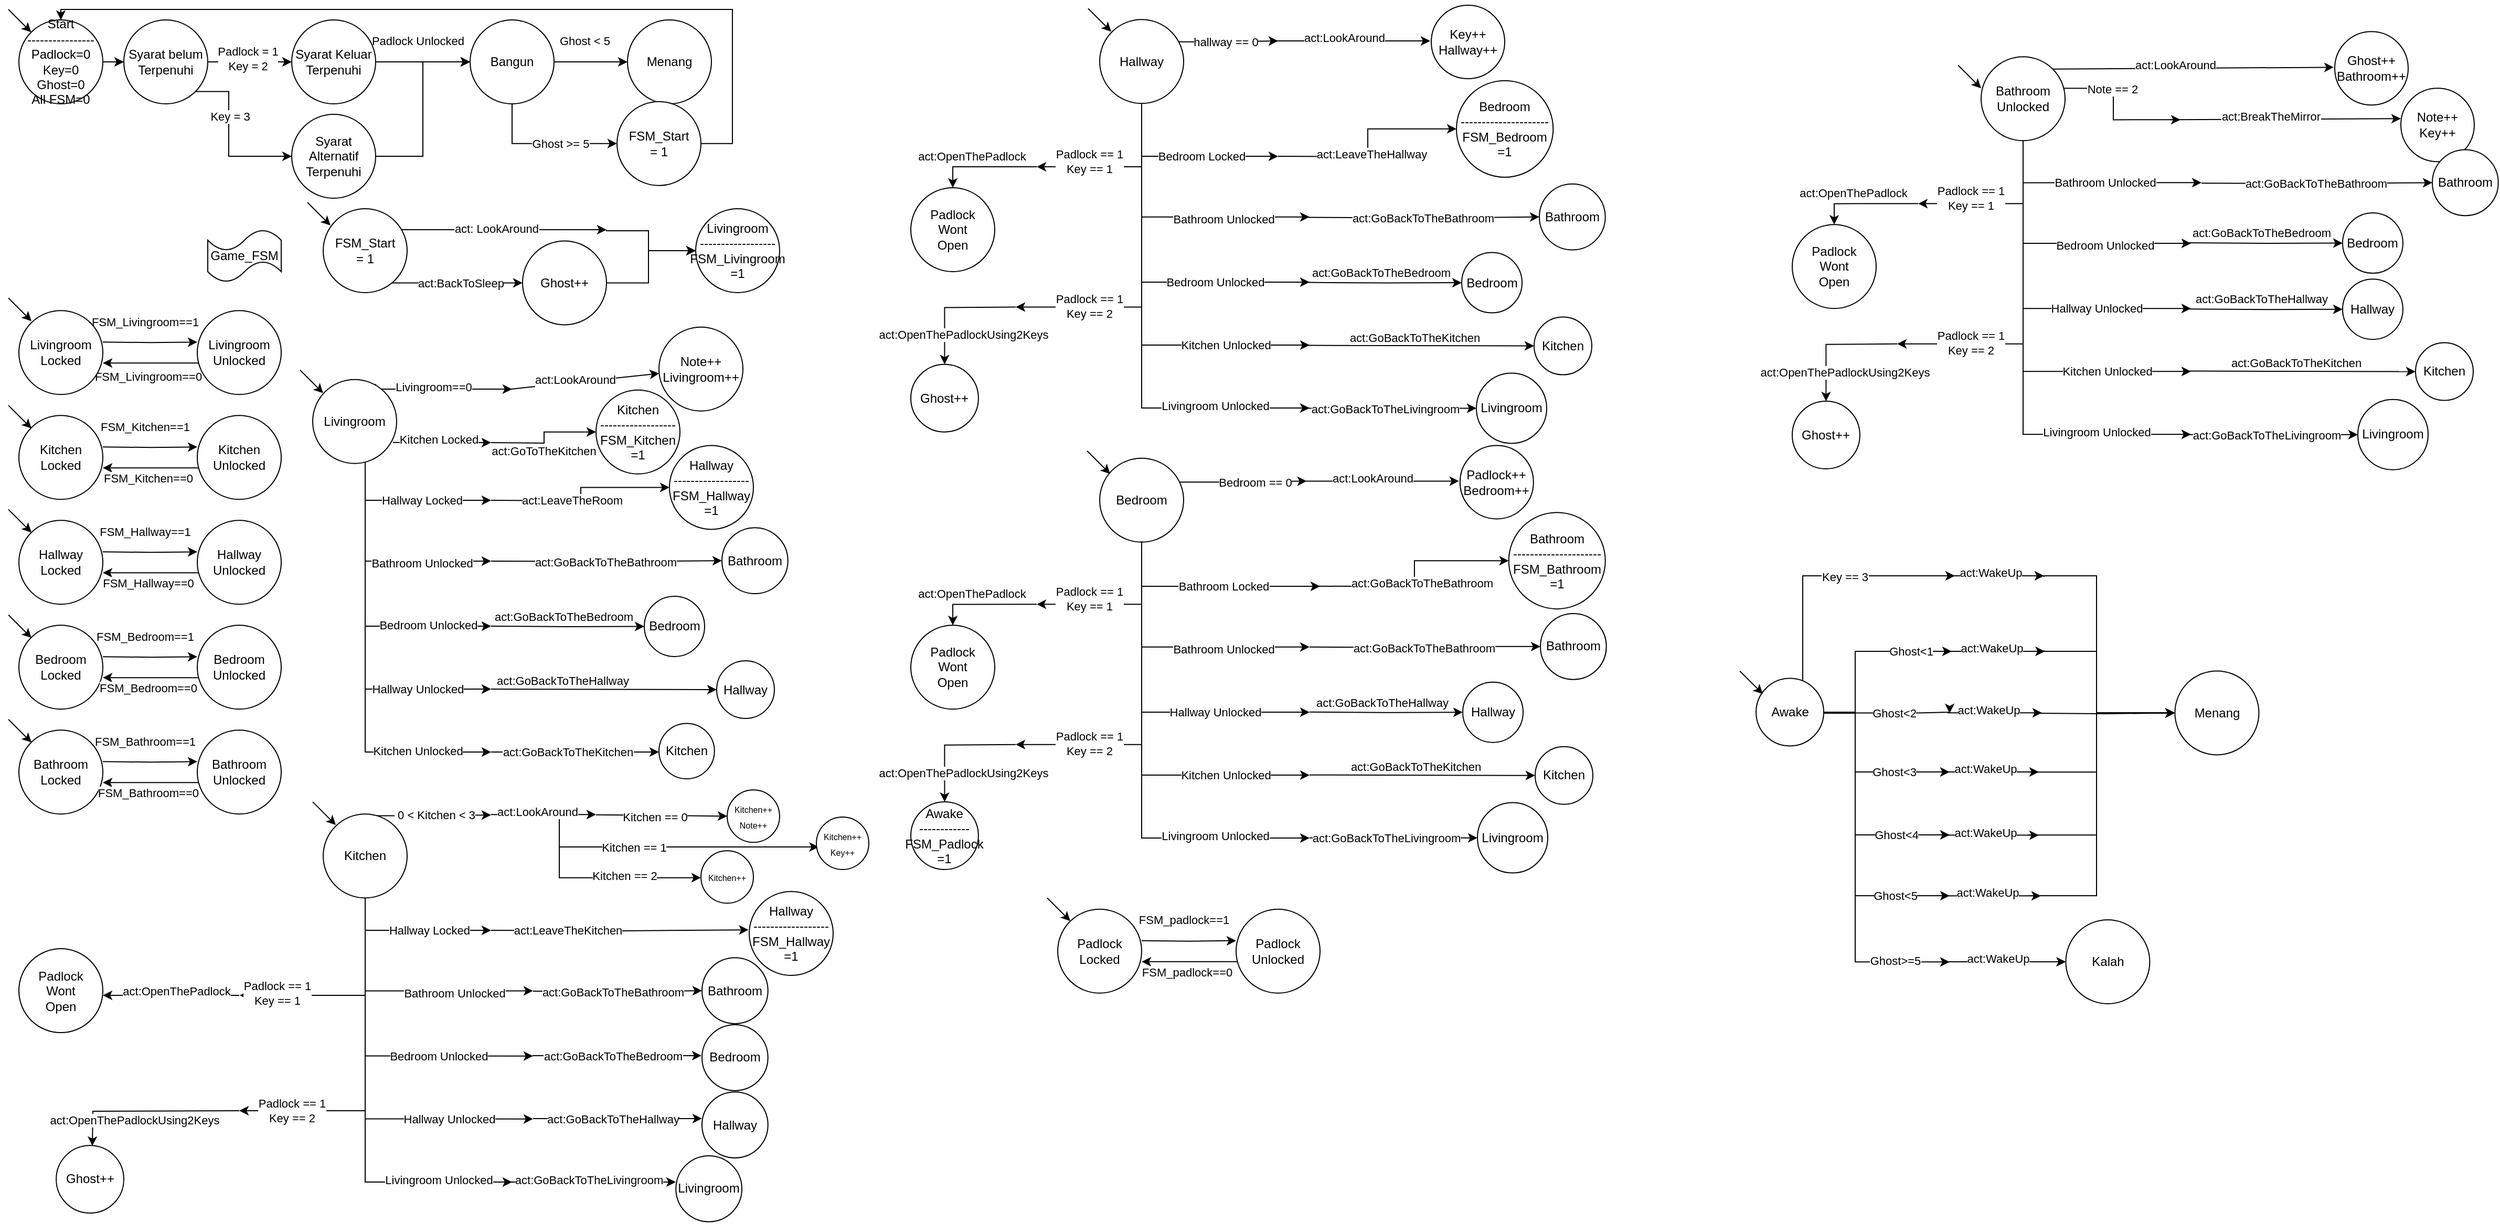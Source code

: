 <mxfile version="24.4.9" type="github">
  <diagram id="C5RBs43oDa-KdzZeNtuy" name="Page-1">
    <mxGraphModel dx="4097" dy="2109" grid="1" gridSize="10" guides="1" tooltips="1" connect="1" arrows="1" fold="1" page="1" pageScale="1" pageWidth="827" pageHeight="1169" math="0" shadow="0">
      <root>
        <mxCell id="WIyWlLk6GJQsqaUBKTNV-0" />
        <mxCell id="WIyWlLk6GJQsqaUBKTNV-1" parent="WIyWlLk6GJQsqaUBKTNV-0" />
        <mxCell id="Pw0hEaCwRAZkLy2Prb98-2" style="edgeStyle=orthogonalEdgeStyle;rounded=0;orthogonalLoop=1;jettySize=auto;html=1;entryX=0;entryY=0.5;entryDx=0;entryDy=0;" parent="WIyWlLk6GJQsqaUBKTNV-1" source="Pw0hEaCwRAZkLy2Prb98-0" target="Pw0hEaCwRAZkLy2Prb98-1" edge="1">
          <mxGeometry relative="1" as="geometry" />
        </mxCell>
        <mxCell id="Pw0hEaCwRAZkLy2Prb98-0" value="Start&lt;div&gt;----------------&lt;/div&gt;&lt;div&gt;Padlock=0&lt;/div&gt;&lt;div&gt;Key=0&lt;/div&gt;&lt;div&gt;Ghost=0&lt;/div&gt;&lt;div&gt;All FSM=0&lt;/div&gt;" style="ellipse;whiteSpace=wrap;html=1;aspect=fixed;" parent="WIyWlLk6GJQsqaUBKTNV-1" vertex="1">
          <mxGeometry x="20" y="20" width="80" height="80" as="geometry" />
        </mxCell>
        <mxCell id="Pw0hEaCwRAZkLy2Prb98-3" style="edgeStyle=orthogonalEdgeStyle;rounded=0;orthogonalLoop=1;jettySize=auto;html=1;entryX=0;entryY=0.5;entryDx=0;entryDy=0;" parent="WIyWlLk6GJQsqaUBKTNV-1" source="Pw0hEaCwRAZkLy2Prb98-1" target="Pw0hEaCwRAZkLy2Prb98-4" edge="1">
          <mxGeometry relative="1" as="geometry">
            <mxPoint x="280" y="60" as="targetPoint" />
          </mxGeometry>
        </mxCell>
        <mxCell id="Pw0hEaCwRAZkLy2Prb98-6" value="Padlock = 1&lt;div&gt;Key = 2&lt;/div&gt;" style="edgeLabel;html=1;align=center;verticalAlign=middle;resizable=0;points=[];" parent="Pw0hEaCwRAZkLy2Prb98-3" vertex="1" connectable="0">
          <mxGeometry x="-0.061" y="3" relative="1" as="geometry">
            <mxPoint as="offset" />
          </mxGeometry>
        </mxCell>
        <mxCell id="Pw0hEaCwRAZkLy2Prb98-8" style="edgeStyle=orthogonalEdgeStyle;rounded=0;orthogonalLoop=1;jettySize=auto;html=1;entryX=0;entryY=0.5;entryDx=0;entryDy=0;exitX=1;exitY=1;exitDx=0;exitDy=0;" parent="WIyWlLk6GJQsqaUBKTNV-1" source="Pw0hEaCwRAZkLy2Prb98-1" target="Pw0hEaCwRAZkLy2Prb98-7" edge="1">
          <mxGeometry relative="1" as="geometry">
            <Array as="points">
              <mxPoint x="220" y="88" />
              <mxPoint x="220" y="150" />
            </Array>
          </mxGeometry>
        </mxCell>
        <mxCell id="Pw0hEaCwRAZkLy2Prb98-9" value="Key = 3" style="edgeLabel;html=1;align=center;verticalAlign=middle;resizable=0;points=[];" parent="Pw0hEaCwRAZkLy2Prb98-8" vertex="1" connectable="0">
          <mxGeometry x="-0.276" y="1" relative="1" as="geometry">
            <mxPoint as="offset" />
          </mxGeometry>
        </mxCell>
        <mxCell id="Pw0hEaCwRAZkLy2Prb98-1" value="Syarat belum&lt;br&gt;Terpenuhi" style="ellipse;whiteSpace=wrap;html=1;aspect=fixed;" parent="WIyWlLk6GJQsqaUBKTNV-1" vertex="1">
          <mxGeometry x="120" y="20" width="80" height="80" as="geometry" />
        </mxCell>
        <mxCell id="Pw0hEaCwRAZkLy2Prb98-11" style="edgeStyle=orthogonalEdgeStyle;rounded=0;orthogonalLoop=1;jettySize=auto;html=1;entryX=0;entryY=0.5;entryDx=0;entryDy=0;" parent="WIyWlLk6GJQsqaUBKTNV-1" source="Pw0hEaCwRAZkLy2Prb98-4" target="Pw0hEaCwRAZkLy2Prb98-10" edge="1">
          <mxGeometry relative="1" as="geometry" />
        </mxCell>
        <mxCell id="Pw0hEaCwRAZkLy2Prb98-13" value="&lt;div&gt;Padlock Unlocked&lt;/div&gt;" style="edgeLabel;html=1;align=center;verticalAlign=middle;resizable=0;points=[];" parent="Pw0hEaCwRAZkLy2Prb98-11" vertex="1" connectable="0">
          <mxGeometry x="-0.14" relative="1" as="geometry">
            <mxPoint x="1" y="-20" as="offset" />
          </mxGeometry>
        </mxCell>
        <mxCell id="Pw0hEaCwRAZkLy2Prb98-14" style="edgeStyle=orthogonalEdgeStyle;rounded=0;orthogonalLoop=1;jettySize=auto;html=1;entryX=0;entryY=0.5;entryDx=0;entryDy=0;" parent="WIyWlLk6GJQsqaUBKTNV-1" source="Pw0hEaCwRAZkLy2Prb98-4" target="Pw0hEaCwRAZkLy2Prb98-10" edge="1">
          <mxGeometry relative="1" as="geometry" />
        </mxCell>
        <mxCell id="Pw0hEaCwRAZkLy2Prb98-4" value="Syarat Keluar&lt;br&gt;Terpenuhi" style="ellipse;whiteSpace=wrap;html=1;aspect=fixed;" parent="WIyWlLk6GJQsqaUBKTNV-1" vertex="1">
          <mxGeometry x="280" y="20" width="80" height="80" as="geometry" />
        </mxCell>
        <mxCell id="Pw0hEaCwRAZkLy2Prb98-12" style="edgeStyle=orthogonalEdgeStyle;rounded=0;orthogonalLoop=1;jettySize=auto;html=1;entryX=0;entryY=0.5;entryDx=0;entryDy=0;" parent="WIyWlLk6GJQsqaUBKTNV-1" source="Pw0hEaCwRAZkLy2Prb98-7" target="Pw0hEaCwRAZkLy2Prb98-10" edge="1">
          <mxGeometry relative="1" as="geometry" />
        </mxCell>
        <mxCell id="Pw0hEaCwRAZkLy2Prb98-7" value="Syarat Alternatif&lt;br&gt;Terpenuhi" style="ellipse;whiteSpace=wrap;html=1;aspect=fixed;" parent="WIyWlLk6GJQsqaUBKTNV-1" vertex="1">
          <mxGeometry x="280" y="110" width="80" height="80" as="geometry" />
        </mxCell>
        <mxCell id="Pw0hEaCwRAZkLy2Prb98-17" style="edgeStyle=orthogonalEdgeStyle;rounded=0;orthogonalLoop=1;jettySize=auto;html=1;entryX=0;entryY=0.5;entryDx=0;entryDy=0;" parent="WIyWlLk6GJQsqaUBKTNV-1" source="Pw0hEaCwRAZkLy2Prb98-10" target="Pw0hEaCwRAZkLy2Prb98-15" edge="1">
          <mxGeometry relative="1" as="geometry" />
        </mxCell>
        <mxCell id="Pw0hEaCwRAZkLy2Prb98-20" value="Ghost &amp;lt; 5" style="edgeLabel;html=1;align=center;verticalAlign=middle;resizable=0;points=[];" parent="Pw0hEaCwRAZkLy2Prb98-17" vertex="1" connectable="0">
          <mxGeometry x="-0.171" y="1" relative="1" as="geometry">
            <mxPoint y="-19" as="offset" />
          </mxGeometry>
        </mxCell>
        <mxCell id="Pw0hEaCwRAZkLy2Prb98-18" style="edgeStyle=orthogonalEdgeStyle;rounded=0;orthogonalLoop=1;jettySize=auto;html=1;entryX=0;entryY=0.5;entryDx=0;entryDy=0;" parent="WIyWlLk6GJQsqaUBKTNV-1" source="Pw0hEaCwRAZkLy2Prb98-10" target="vy8scNqJNVCFXgUL62Ip-20" edge="1">
          <mxGeometry relative="1" as="geometry">
            <mxPoint x="580.0" y="150" as="targetPoint" />
            <Array as="points">
              <mxPoint x="490" y="138" />
            </Array>
          </mxGeometry>
        </mxCell>
        <mxCell id="Pw0hEaCwRAZkLy2Prb98-19" value="Ghost &amp;gt;= 5" style="edgeLabel;html=1;align=center;verticalAlign=middle;resizable=0;points=[];" parent="Pw0hEaCwRAZkLy2Prb98-18" vertex="1" connectable="0">
          <mxGeometry x="0.213" relative="1" as="geometry">
            <mxPoint as="offset" />
          </mxGeometry>
        </mxCell>
        <mxCell id="Pw0hEaCwRAZkLy2Prb98-10" value="Bangun" style="ellipse;whiteSpace=wrap;html=1;aspect=fixed;" parent="WIyWlLk6GJQsqaUBKTNV-1" vertex="1">
          <mxGeometry x="450" y="20" width="80" height="80" as="geometry" />
        </mxCell>
        <mxCell id="Pw0hEaCwRAZkLy2Prb98-15" value="Menang" style="ellipse;whiteSpace=wrap;html=1;aspect=fixed;" parent="WIyWlLk6GJQsqaUBKTNV-1" vertex="1">
          <mxGeometry x="600" y="20" width="80" height="80" as="geometry" />
        </mxCell>
        <mxCell id="Pw0hEaCwRAZkLy2Prb98-33" style="edgeStyle=orthogonalEdgeStyle;rounded=0;orthogonalLoop=1;jettySize=auto;html=1;entryX=0;entryY=0.5;entryDx=0;entryDy=0;" parent="WIyWlLk6GJQsqaUBKTNV-1" source="Pw0hEaCwRAZkLy2Prb98-29" edge="1">
          <mxGeometry relative="1" as="geometry">
            <Array as="points">
              <mxPoint x="520" y="220" />
            </Array>
            <mxPoint x="580" y="220" as="targetPoint" />
          </mxGeometry>
        </mxCell>
        <mxCell id="vy8scNqJNVCFXgUL62Ip-0" value="act: LookAround" style="edgeLabel;html=1;align=center;verticalAlign=middle;resizable=0;points=[];" vertex="1" connectable="0" parent="Pw0hEaCwRAZkLy2Prb98-33">
          <mxGeometry x="-0.076" y="1" relative="1" as="geometry">
            <mxPoint as="offset" />
          </mxGeometry>
        </mxCell>
        <mxCell id="Pw0hEaCwRAZkLy2Prb98-35" style="edgeStyle=orthogonalEdgeStyle;rounded=0;orthogonalLoop=1;jettySize=auto;html=1;entryX=0;entryY=0.5;entryDx=0;entryDy=0;" parent="WIyWlLk6GJQsqaUBKTNV-1" source="Pw0hEaCwRAZkLy2Prb98-29" target="vy8scNqJNVCFXgUL62Ip-17" edge="1">
          <mxGeometry relative="1" as="geometry">
            <Array as="points">
              <mxPoint x="430" y="270" />
            </Array>
            <mxPoint x="490" y="270" as="targetPoint" />
          </mxGeometry>
        </mxCell>
        <mxCell id="vy8scNqJNVCFXgUL62Ip-1" value="act:BackToSleep" style="edgeLabel;html=1;align=center;verticalAlign=middle;resizable=0;points=[];" vertex="1" connectable="0" parent="Pw0hEaCwRAZkLy2Prb98-35">
          <mxGeometry x="-0.23" relative="1" as="geometry">
            <mxPoint x="17" as="offset" />
          </mxGeometry>
        </mxCell>
        <mxCell id="Pw0hEaCwRAZkLy2Prb98-29" value="FSM_Start &lt;br&gt;= 1" style="ellipse;whiteSpace=wrap;html=1;aspect=fixed;" parent="WIyWlLk6GJQsqaUBKTNV-1" vertex="1">
          <mxGeometry x="310" y="200" width="80" height="80" as="geometry" />
        </mxCell>
        <mxCell id="Pw0hEaCwRAZkLy2Prb98-30" value="Game_FSM" style="shape=tape;whiteSpace=wrap;html=1;" parent="WIyWlLk6GJQsqaUBKTNV-1" vertex="1">
          <mxGeometry x="200" y="220" width="70" height="50" as="geometry" />
        </mxCell>
        <mxCell id="Pw0hEaCwRAZkLy2Prb98-90" style="edgeStyle=orthogonalEdgeStyle;rounded=0;orthogonalLoop=1;jettySize=auto;html=1;exitX=1;exitY=0.5;exitDx=0;exitDy=0;entryX=0;entryY=0.5;entryDx=0;entryDy=0;" parent="WIyWlLk6GJQsqaUBKTNV-1" source="vy8scNqJNVCFXgUL62Ip-17" target="vy8scNqJNVCFXgUL62Ip-174" edge="1">
          <mxGeometry relative="1" as="geometry">
            <mxPoint x="680" y="240" as="targetPoint" />
            <mxPoint x="689.966" y="270.034" as="sourcePoint" />
            <Array as="points">
              <mxPoint x="620" y="271" />
              <mxPoint x="620" y="240" />
            </Array>
          </mxGeometry>
        </mxCell>
        <mxCell id="Pw0hEaCwRAZkLy2Prb98-46" style="edgeStyle=orthogonalEdgeStyle;rounded=0;orthogonalLoop=1;jettySize=auto;html=1;entryX=0;entryY=0.375;entryDx=0;entryDy=0;entryPerimeter=0;" parent="WIyWlLk6GJQsqaUBKTNV-1" target="Pw0hEaCwRAZkLy2Prb98-42" edge="1">
          <mxGeometry relative="1" as="geometry">
            <mxPoint x="100.0" y="327.14" as="sourcePoint" />
            <mxPoint x="190.0" y="327.14" as="targetPoint" />
          </mxGeometry>
        </mxCell>
        <mxCell id="Pw0hEaCwRAZkLy2Prb98-47" value="FSM_Livingroom==1" style="edgeLabel;html=1;align=center;verticalAlign=middle;resizable=0;points=[];" parent="Pw0hEaCwRAZkLy2Prb98-46" vertex="1" connectable="0">
          <mxGeometry x="-0.391" y="1" relative="1" as="geometry">
            <mxPoint x="12" y="-19" as="offset" />
          </mxGeometry>
        </mxCell>
        <mxCell id="Pw0hEaCwRAZkLy2Prb98-44" style="edgeStyle=orthogonalEdgeStyle;rounded=0;orthogonalLoop=1;jettySize=auto;html=1;" parent="WIyWlLk6GJQsqaUBKTNV-1" source="Pw0hEaCwRAZkLy2Prb98-42" edge="1">
          <mxGeometry relative="1" as="geometry">
            <mxPoint x="100" y="347.14" as="targetPoint" />
            <Array as="points">
              <mxPoint x="100" y="347.14" />
            </Array>
          </mxGeometry>
        </mxCell>
        <mxCell id="Pw0hEaCwRAZkLy2Prb98-48" value="FSM_Livingroom==0" style="edgeLabel;html=1;align=center;verticalAlign=middle;resizable=0;points=[];" parent="Pw0hEaCwRAZkLy2Prb98-44" vertex="1" connectable="0">
          <mxGeometry x="0.074" y="1" relative="1" as="geometry">
            <mxPoint y="12" as="offset" />
          </mxGeometry>
        </mxCell>
        <mxCell id="Pw0hEaCwRAZkLy2Prb98-42" value="Livingroom&lt;br&gt;Unlocked" style="ellipse;whiteSpace=wrap;html=1;aspect=fixed;" parent="WIyWlLk6GJQsqaUBKTNV-1" vertex="1">
          <mxGeometry x="190" y="297.14" width="80" height="80" as="geometry" />
        </mxCell>
        <mxCell id="Pw0hEaCwRAZkLy2Prb98-50" style="edgeStyle=orthogonalEdgeStyle;rounded=0;orthogonalLoop=1;jettySize=auto;html=1;entryX=0;entryY=0.375;entryDx=0;entryDy=0;entryPerimeter=0;" parent="WIyWlLk6GJQsqaUBKTNV-1" target="Pw0hEaCwRAZkLy2Prb98-55" edge="1">
          <mxGeometry relative="1" as="geometry">
            <mxPoint x="100.0" y="427.14" as="sourcePoint" />
            <mxPoint x="190.0" y="427.14" as="targetPoint" />
          </mxGeometry>
        </mxCell>
        <mxCell id="Pw0hEaCwRAZkLy2Prb98-51" value="FSM_Kitchen==1" style="edgeLabel;html=1;align=center;verticalAlign=middle;resizable=0;points=[];" parent="Pw0hEaCwRAZkLy2Prb98-50" vertex="1" connectable="0">
          <mxGeometry x="-0.391" y="1" relative="1" as="geometry">
            <mxPoint x="12" y="-19" as="offset" />
          </mxGeometry>
        </mxCell>
        <mxCell id="Pw0hEaCwRAZkLy2Prb98-52" value="Kitchen Locked" style="ellipse;whiteSpace=wrap;html=1;aspect=fixed;" parent="WIyWlLk6GJQsqaUBKTNV-1" vertex="1">
          <mxGeometry x="20" y="397.14" width="80" height="80" as="geometry" />
        </mxCell>
        <mxCell id="Pw0hEaCwRAZkLy2Prb98-53" style="edgeStyle=orthogonalEdgeStyle;rounded=0;orthogonalLoop=1;jettySize=auto;html=1;" parent="WIyWlLk6GJQsqaUBKTNV-1" source="Pw0hEaCwRAZkLy2Prb98-55" edge="1">
          <mxGeometry relative="1" as="geometry">
            <mxPoint x="100" y="447.14" as="targetPoint" />
            <Array as="points">
              <mxPoint x="100" y="447.14" />
            </Array>
          </mxGeometry>
        </mxCell>
        <mxCell id="Pw0hEaCwRAZkLy2Prb98-54" value="FSM_Kitchen==0" style="edgeLabel;html=1;align=center;verticalAlign=middle;resizable=0;points=[];" parent="Pw0hEaCwRAZkLy2Prb98-53" vertex="1" connectable="0">
          <mxGeometry x="0.074" y="1" relative="1" as="geometry">
            <mxPoint y="9" as="offset" />
          </mxGeometry>
        </mxCell>
        <mxCell id="Pw0hEaCwRAZkLy2Prb98-55" value="Kitchen&lt;br&gt;Unlocked" style="ellipse;whiteSpace=wrap;html=1;aspect=fixed;" parent="WIyWlLk6GJQsqaUBKTNV-1" vertex="1">
          <mxGeometry x="190" y="397.14" width="80" height="80" as="geometry" />
        </mxCell>
        <mxCell id="Pw0hEaCwRAZkLy2Prb98-56" style="edgeStyle=orthogonalEdgeStyle;rounded=0;orthogonalLoop=1;jettySize=auto;html=1;entryX=0;entryY=0.375;entryDx=0;entryDy=0;entryPerimeter=0;" parent="WIyWlLk6GJQsqaUBKTNV-1" target="Pw0hEaCwRAZkLy2Prb98-61" edge="1">
          <mxGeometry relative="1" as="geometry">
            <mxPoint x="100.0" y="527.14" as="sourcePoint" />
            <mxPoint x="190.0" y="527.14" as="targetPoint" />
          </mxGeometry>
        </mxCell>
        <mxCell id="Pw0hEaCwRAZkLy2Prb98-57" value="FSM_Hallway==1" style="edgeLabel;html=1;align=center;verticalAlign=middle;resizable=0;points=[];" parent="Pw0hEaCwRAZkLy2Prb98-56" vertex="1" connectable="0">
          <mxGeometry x="-0.391" y="1" relative="1" as="geometry">
            <mxPoint x="12" y="-19" as="offset" />
          </mxGeometry>
        </mxCell>
        <mxCell id="Pw0hEaCwRAZkLy2Prb98-58" value="Hallway Locked" style="ellipse;whiteSpace=wrap;html=1;aspect=fixed;" parent="WIyWlLk6GJQsqaUBKTNV-1" vertex="1">
          <mxGeometry x="20" y="497.14" width="80" height="80" as="geometry" />
        </mxCell>
        <mxCell id="Pw0hEaCwRAZkLy2Prb98-59" style="edgeStyle=orthogonalEdgeStyle;rounded=0;orthogonalLoop=1;jettySize=auto;html=1;" parent="WIyWlLk6GJQsqaUBKTNV-1" source="Pw0hEaCwRAZkLy2Prb98-61" edge="1">
          <mxGeometry relative="1" as="geometry">
            <mxPoint x="100" y="547.14" as="targetPoint" />
            <Array as="points">
              <mxPoint x="100" y="547.14" />
            </Array>
          </mxGeometry>
        </mxCell>
        <mxCell id="Pw0hEaCwRAZkLy2Prb98-60" value="FSM_Hallway==0" style="edgeLabel;html=1;align=center;verticalAlign=middle;resizable=0;points=[];" parent="Pw0hEaCwRAZkLy2Prb98-59" vertex="1" connectable="0">
          <mxGeometry x="0.074" y="1" relative="1" as="geometry">
            <mxPoint y="9" as="offset" />
          </mxGeometry>
        </mxCell>
        <mxCell id="Pw0hEaCwRAZkLy2Prb98-61" value="Hallway&lt;div&gt;Unlocked&lt;/div&gt;" style="ellipse;whiteSpace=wrap;html=1;aspect=fixed;" parent="WIyWlLk6GJQsqaUBKTNV-1" vertex="1">
          <mxGeometry x="190" y="497.14" width="80" height="80" as="geometry" />
        </mxCell>
        <mxCell id="Pw0hEaCwRAZkLy2Prb98-62" style="edgeStyle=orthogonalEdgeStyle;rounded=0;orthogonalLoop=1;jettySize=auto;html=1;entryX=0;entryY=0.375;entryDx=0;entryDy=0;entryPerimeter=0;" parent="WIyWlLk6GJQsqaUBKTNV-1" target="Pw0hEaCwRAZkLy2Prb98-67" edge="1">
          <mxGeometry relative="1" as="geometry">
            <mxPoint x="100.0" y="627.14" as="sourcePoint" />
            <mxPoint x="190.0" y="627.14" as="targetPoint" />
          </mxGeometry>
        </mxCell>
        <mxCell id="Pw0hEaCwRAZkLy2Prb98-63" value="FSM_Bedroom==1" style="edgeLabel;html=1;align=center;verticalAlign=middle;resizable=0;points=[];" parent="Pw0hEaCwRAZkLy2Prb98-62" vertex="1" connectable="0">
          <mxGeometry x="-0.391" y="1" relative="1" as="geometry">
            <mxPoint x="12" y="-19" as="offset" />
          </mxGeometry>
        </mxCell>
        <mxCell id="Pw0hEaCwRAZkLy2Prb98-64" value="Bedroom&lt;div&gt;Locked&lt;/div&gt;" style="ellipse;whiteSpace=wrap;html=1;aspect=fixed;" parent="WIyWlLk6GJQsqaUBKTNV-1" vertex="1">
          <mxGeometry x="20" y="597.14" width="80" height="80" as="geometry" />
        </mxCell>
        <mxCell id="Pw0hEaCwRAZkLy2Prb98-65" style="edgeStyle=orthogonalEdgeStyle;rounded=0;orthogonalLoop=1;jettySize=auto;html=1;" parent="WIyWlLk6GJQsqaUBKTNV-1" source="Pw0hEaCwRAZkLy2Prb98-67" edge="1">
          <mxGeometry relative="1" as="geometry">
            <mxPoint x="100" y="647.14" as="targetPoint" />
            <Array as="points">
              <mxPoint x="100" y="647.14" />
            </Array>
          </mxGeometry>
        </mxCell>
        <mxCell id="Pw0hEaCwRAZkLy2Prb98-66" value="FSM_Bedroom==0" style="edgeLabel;html=1;align=center;verticalAlign=middle;resizable=0;points=[];" parent="Pw0hEaCwRAZkLy2Prb98-65" vertex="1" connectable="0">
          <mxGeometry x="0.074" y="1" relative="1" as="geometry">
            <mxPoint y="9" as="offset" />
          </mxGeometry>
        </mxCell>
        <mxCell id="Pw0hEaCwRAZkLy2Prb98-67" value="Bedroom&lt;div&gt;Unlocked&lt;/div&gt;" style="ellipse;whiteSpace=wrap;html=1;aspect=fixed;" parent="WIyWlLk6GJQsqaUBKTNV-1" vertex="1">
          <mxGeometry x="190" y="597.14" width="80" height="80" as="geometry" />
        </mxCell>
        <mxCell id="Pw0hEaCwRAZkLy2Prb98-68" style="edgeStyle=orthogonalEdgeStyle;rounded=0;orthogonalLoop=1;jettySize=auto;html=1;entryX=0;entryY=0.375;entryDx=0;entryDy=0;entryPerimeter=0;" parent="WIyWlLk6GJQsqaUBKTNV-1" target="Pw0hEaCwRAZkLy2Prb98-73" edge="1">
          <mxGeometry relative="1" as="geometry">
            <mxPoint x="100.0" y="727.14" as="sourcePoint" />
            <mxPoint x="190.0" y="727.14" as="targetPoint" />
          </mxGeometry>
        </mxCell>
        <mxCell id="Pw0hEaCwRAZkLy2Prb98-69" value="FSM_Bathroom==1" style="edgeLabel;html=1;align=center;verticalAlign=middle;resizable=0;points=[];" parent="Pw0hEaCwRAZkLy2Prb98-68" vertex="1" connectable="0">
          <mxGeometry x="-0.391" y="1" relative="1" as="geometry">
            <mxPoint x="12" y="-19" as="offset" />
          </mxGeometry>
        </mxCell>
        <mxCell id="Pw0hEaCwRAZkLy2Prb98-70" value="Bathroom&lt;div&gt;Locked&lt;/div&gt;" style="ellipse;whiteSpace=wrap;html=1;aspect=fixed;" parent="WIyWlLk6GJQsqaUBKTNV-1" vertex="1">
          <mxGeometry x="20" y="697.14" width="80" height="80" as="geometry" />
        </mxCell>
        <mxCell id="Pw0hEaCwRAZkLy2Prb98-71" style="edgeStyle=orthogonalEdgeStyle;rounded=0;orthogonalLoop=1;jettySize=auto;html=1;" parent="WIyWlLk6GJQsqaUBKTNV-1" source="Pw0hEaCwRAZkLy2Prb98-73" edge="1">
          <mxGeometry relative="1" as="geometry">
            <mxPoint x="100" y="747.14" as="targetPoint" />
            <Array as="points">
              <mxPoint x="100" y="747.14" />
            </Array>
          </mxGeometry>
        </mxCell>
        <mxCell id="Pw0hEaCwRAZkLy2Prb98-72" value="FSM_Bathroom==0" style="edgeLabel;html=1;align=center;verticalAlign=middle;resizable=0;points=[];" parent="Pw0hEaCwRAZkLy2Prb98-71" vertex="1" connectable="0">
          <mxGeometry x="0.074" y="1" relative="1" as="geometry">
            <mxPoint y="9" as="offset" />
          </mxGeometry>
        </mxCell>
        <mxCell id="Pw0hEaCwRAZkLy2Prb98-73" value="Bathroom&lt;div&gt;Unlocked&lt;/div&gt;" style="ellipse;whiteSpace=wrap;html=1;aspect=fixed;" parent="WIyWlLk6GJQsqaUBKTNV-1" vertex="1">
          <mxGeometry x="190" y="697.14" width="80" height="80" as="geometry" />
        </mxCell>
        <mxCell id="Pw0hEaCwRAZkLy2Prb98-77" style="edgeStyle=orthogonalEdgeStyle;rounded=0;orthogonalLoop=1;jettySize=auto;html=1;exitX=1;exitY=0.5;exitDx=0;exitDy=0;" parent="WIyWlLk6GJQsqaUBKTNV-1" edge="1">
          <mxGeometry relative="1" as="geometry">
            <Array as="points">
              <mxPoint x="360" y="372.14" />
            </Array>
            <mxPoint x="360.0" y="367.14" as="sourcePoint" />
            <mxPoint x="490" y="372" as="targetPoint" />
          </mxGeometry>
        </mxCell>
        <mxCell id="Pw0hEaCwRAZkLy2Prb98-85" value="Livingroom==0" style="edgeLabel;html=1;align=center;verticalAlign=middle;resizable=0;points=[];" parent="Pw0hEaCwRAZkLy2Prb98-77" vertex="1" connectable="0">
          <mxGeometry x="-0.109" y="2" relative="1" as="geometry">
            <mxPoint as="offset" />
          </mxGeometry>
        </mxCell>
        <mxCell id="Pw0hEaCwRAZkLy2Prb98-78" style="edgeStyle=orthogonalEdgeStyle;rounded=0;orthogonalLoop=1;jettySize=auto;html=1;" parent="WIyWlLk6GJQsqaUBKTNV-1" edge="1">
          <mxGeometry relative="1" as="geometry">
            <Array as="points">
              <mxPoint x="400" y="422.85" />
              <mxPoint x="400" y="422.85" />
            </Array>
            <mxPoint x="376.458" y="422.85" as="sourcePoint" />
            <mxPoint x="470" y="423" as="targetPoint" />
          </mxGeometry>
        </mxCell>
        <mxCell id="Pw0hEaCwRAZkLy2Prb98-86" value="Kitchen Locked" style="edgeLabel;html=1;align=center;verticalAlign=middle;resizable=0;points=[];" parent="Pw0hEaCwRAZkLy2Prb98-78" vertex="1" connectable="0">
          <mxGeometry x="-0.24" relative="1" as="geometry">
            <mxPoint x="8" y="-3" as="offset" />
          </mxGeometry>
        </mxCell>
        <mxCell id="Pw0hEaCwRAZkLy2Prb98-96" style="edgeStyle=orthogonalEdgeStyle;rounded=0;orthogonalLoop=1;jettySize=auto;html=1;" parent="WIyWlLk6GJQsqaUBKTNV-1" edge="1">
          <mxGeometry relative="1" as="geometry">
            <mxPoint x="350" y="432.85" as="sourcePoint" />
            <Array as="points">
              <mxPoint x="350" y="477.85" />
            </Array>
            <mxPoint x="470" y="478" as="targetPoint" />
          </mxGeometry>
        </mxCell>
        <mxCell id="Pw0hEaCwRAZkLy2Prb98-97" value="Hallway Locked" style="edgeLabel;html=1;align=center;verticalAlign=middle;resizable=0;points=[];" parent="Pw0hEaCwRAZkLy2Prb98-96" vertex="1" connectable="0">
          <mxGeometry x="0.044" y="-2" relative="1" as="geometry">
            <mxPoint x="13" y="-2" as="offset" />
          </mxGeometry>
        </mxCell>
        <mxCell id="Pw0hEaCwRAZkLy2Prb98-123" style="edgeStyle=orthogonalEdgeStyle;rounded=0;orthogonalLoop=1;jettySize=auto;html=1;" parent="WIyWlLk6GJQsqaUBKTNV-1" edge="1">
          <mxGeometry relative="1" as="geometry">
            <mxPoint x="350" y="432.85" as="sourcePoint" />
            <Array as="points">
              <mxPoint x="350" y="535.85" />
            </Array>
            <mxPoint x="470" y="536" as="targetPoint" />
          </mxGeometry>
        </mxCell>
        <mxCell id="Pw0hEaCwRAZkLy2Prb98-124" value="Bathroom Unlocked" style="edgeLabel;html=1;align=center;verticalAlign=middle;resizable=0;points=[];" parent="Pw0hEaCwRAZkLy2Prb98-123" vertex="1" connectable="0">
          <mxGeometry x="0.273" y="-3" relative="1" as="geometry">
            <mxPoint x="15" y="-1" as="offset" />
          </mxGeometry>
        </mxCell>
        <mxCell id="Pw0hEaCwRAZkLy2Prb98-131" style="edgeStyle=orthogonalEdgeStyle;rounded=0;orthogonalLoop=1;jettySize=auto;html=1;" parent="WIyWlLk6GJQsqaUBKTNV-1" edge="1">
          <mxGeometry relative="1" as="geometry">
            <mxPoint x="350" y="432.85" as="sourcePoint" />
            <Array as="points">
              <mxPoint x="350" y="597.85" />
            </Array>
            <mxPoint x="470" y="598" as="targetPoint" />
          </mxGeometry>
        </mxCell>
        <mxCell id="Pw0hEaCwRAZkLy2Prb98-136" style="edgeStyle=orthogonalEdgeStyle;rounded=0;orthogonalLoop=1;jettySize=auto;html=1;" parent="WIyWlLk6GJQsqaUBKTNV-1" edge="1">
          <mxGeometry relative="1" as="geometry">
            <mxPoint x="350" y="432.85" as="sourcePoint" />
            <Array as="points">
              <mxPoint x="350" y="657.85" />
            </Array>
            <mxPoint x="470" y="658" as="targetPoint" />
          </mxGeometry>
        </mxCell>
        <mxCell id="Pw0hEaCwRAZkLy2Prb98-141" style="edgeStyle=orthogonalEdgeStyle;rounded=0;orthogonalLoop=1;jettySize=auto;html=1;exitX=0;exitY=0.5;exitDx=0;exitDy=0;exitPerimeter=0;" parent="WIyWlLk6GJQsqaUBKTNV-1" edge="1">
          <mxGeometry relative="1" as="geometry">
            <mxPoint x="350.0" y="427.85" as="sourcePoint" />
            <Array as="points">
              <mxPoint x="350" y="717.85" />
            </Array>
            <mxPoint x="470" y="718" as="targetPoint" />
          </mxGeometry>
        </mxCell>
        <mxCell id="Pw0hEaCwRAZkLy2Prb98-80" style="edgeStyle=orthogonalEdgeStyle;rounded=0;orthogonalLoop=1;jettySize=auto;html=1;entryX=0;entryY=0.5;entryDx=0;entryDy=0;" parent="WIyWlLk6GJQsqaUBKTNV-1" target="vy8scNqJNVCFXgUL62Ip-29" edge="1">
          <mxGeometry relative="1" as="geometry">
            <mxPoint x="620" y="422.85" as="targetPoint" />
            <mxPoint x="470" y="423" as="sourcePoint" />
          </mxGeometry>
        </mxCell>
        <mxCell id="vy8scNqJNVCFXgUL62Ip-28" value="act:GoToTheKitchen" style="edgeLabel;html=1;align=center;verticalAlign=middle;resizable=0;points=[];" vertex="1" connectable="0" parent="Pw0hEaCwRAZkLy2Prb98-80">
          <mxGeometry x="-0.495" relative="1" as="geometry">
            <mxPoint x="22" y="7" as="offset" />
          </mxGeometry>
        </mxCell>
        <mxCell id="Pw0hEaCwRAZkLy2Prb98-98" style="edgeStyle=orthogonalEdgeStyle;rounded=0;orthogonalLoop=1;jettySize=auto;html=1;entryX=0;entryY=0.5;entryDx=0;entryDy=0;" parent="WIyWlLk6GJQsqaUBKTNV-1" target="vy8scNqJNVCFXgUL62Ip-32" edge="1">
          <mxGeometry relative="1" as="geometry">
            <mxPoint x="620" y="477.85" as="targetPoint" />
            <mxPoint x="470" y="478" as="sourcePoint" />
          </mxGeometry>
        </mxCell>
        <mxCell id="vy8scNqJNVCFXgUL62Ip-31" value="act:LeaveTheRoom" style="edgeLabel;html=1;align=center;verticalAlign=middle;resizable=0;points=[];" vertex="1" connectable="0" parent="Pw0hEaCwRAZkLy2Prb98-98">
          <mxGeometry x="-0.254" y="-1" relative="1" as="geometry">
            <mxPoint x="9" y="-2" as="offset" />
          </mxGeometry>
        </mxCell>
        <mxCell id="Pw0hEaCwRAZkLy2Prb98-122" style="edgeStyle=orthogonalEdgeStyle;rounded=0;orthogonalLoop=1;jettySize=auto;html=1;entryX=0;entryY=0.5;entryDx=0;entryDy=0;" parent="WIyWlLk6GJQsqaUBKTNV-1" target="vy8scNqJNVCFXgUL62Ip-34" edge="1">
          <mxGeometry relative="1" as="geometry">
            <mxPoint x="470" y="536" as="sourcePoint" />
            <mxPoint x="640.0" y="535.71" as="targetPoint" />
          </mxGeometry>
        </mxCell>
        <mxCell id="vy8scNqJNVCFXgUL62Ip-33" value="act:GoBackToTheBathroom" style="edgeLabel;html=1;align=center;verticalAlign=middle;resizable=0;points=[];" vertex="1" connectable="0" parent="Pw0hEaCwRAZkLy2Prb98-122">
          <mxGeometry x="-0.077" relative="1" as="geometry">
            <mxPoint x="7" as="offset" />
          </mxGeometry>
        </mxCell>
        <mxCell id="Pw0hEaCwRAZkLy2Prb98-127" value="Bedroom Unlocked" style="edgeLabel;html=1;align=center;verticalAlign=middle;resizable=0;points=[];" parent="WIyWlLk6GJQsqaUBKTNV-1" vertex="1" connectable="0">
          <mxGeometry x="410.005" y="597.14" as="geometry" />
        </mxCell>
        <mxCell id="Pw0hEaCwRAZkLy2Prb98-128" style="edgeStyle=orthogonalEdgeStyle;rounded=0;orthogonalLoop=1;jettySize=auto;html=1;entryX=0;entryY=0.5;entryDx=0;entryDy=0;" parent="WIyWlLk6GJQsqaUBKTNV-1" target="vy8scNqJNVCFXgUL62Ip-35" edge="1">
          <mxGeometry relative="1" as="geometry">
            <mxPoint x="470" y="598" as="sourcePoint" />
            <mxPoint x="610" y="598" as="targetPoint" />
          </mxGeometry>
        </mxCell>
        <mxCell id="vy8scNqJNVCFXgUL62Ip-36" value="act:GoBackToTheBedroom" style="edgeLabel;html=1;align=center;verticalAlign=middle;resizable=0;points=[];" vertex="1" connectable="0" parent="Pw0hEaCwRAZkLy2Prb98-128">
          <mxGeometry x="-0.011" y="1" relative="1" as="geometry">
            <mxPoint x="-4" y="-9" as="offset" />
          </mxGeometry>
        </mxCell>
        <mxCell id="Pw0hEaCwRAZkLy2Prb98-132" value="Hallway Unlocked" style="edgeLabel;html=1;align=center;verticalAlign=middle;resizable=0;points=[];" parent="WIyWlLk6GJQsqaUBKTNV-1" vertex="1" connectable="0">
          <mxGeometry x="400.005" y="657.85" as="geometry" />
        </mxCell>
        <mxCell id="Pw0hEaCwRAZkLy2Prb98-133" style="edgeStyle=orthogonalEdgeStyle;rounded=0;orthogonalLoop=1;jettySize=auto;html=1;entryX=0;entryY=0.5;entryDx=0;entryDy=0;" parent="WIyWlLk6GJQsqaUBKTNV-1" target="vy8scNqJNVCFXgUL62Ip-38" edge="1">
          <mxGeometry relative="1" as="geometry">
            <mxPoint x="470" y="658" as="sourcePoint" />
            <mxPoint x="680" y="658" as="targetPoint" />
          </mxGeometry>
        </mxCell>
        <mxCell id="vy8scNqJNVCFXgUL62Ip-37" value="act:GoBackToTheHallway" style="edgeLabel;html=1;align=center;verticalAlign=middle;resizable=0;points=[];" vertex="1" connectable="0" parent="Pw0hEaCwRAZkLy2Prb98-133">
          <mxGeometry x="-0.2" y="-1" relative="1" as="geometry">
            <mxPoint x="-18" y="-9" as="offset" />
          </mxGeometry>
        </mxCell>
        <mxCell id="Pw0hEaCwRAZkLy2Prb98-137" value="Kitchen Unlocked" style="edgeLabel;html=1;align=center;verticalAlign=middle;resizable=0;points=[];" parent="WIyWlLk6GJQsqaUBKTNV-1" vertex="1" connectable="0">
          <mxGeometry x="400.005" y="717.14" as="geometry" />
        </mxCell>
        <mxCell id="Pw0hEaCwRAZkLy2Prb98-138" style="edgeStyle=orthogonalEdgeStyle;rounded=0;orthogonalLoop=1;jettySize=auto;html=1;" parent="WIyWlLk6GJQsqaUBKTNV-1" edge="1">
          <mxGeometry relative="1" as="geometry">
            <mxPoint x="470" y="718" as="sourcePoint" />
            <mxPoint x="630" y="718" as="targetPoint" />
          </mxGeometry>
        </mxCell>
        <mxCell id="vy8scNqJNVCFXgUL62Ip-39" value="act:GoBackToTheKitchen" style="edgeLabel;html=1;align=center;verticalAlign=middle;resizable=0;points=[];" vertex="1" connectable="0" parent="Pw0hEaCwRAZkLy2Prb98-138">
          <mxGeometry x="-0.085" relative="1" as="geometry">
            <mxPoint as="offset" />
          </mxGeometry>
        </mxCell>
        <mxCell id="Pw0hEaCwRAZkLy2Prb98-142" style="edgeStyle=orthogonalEdgeStyle;rounded=0;orthogonalLoop=1;jettySize=auto;html=1;entryX=0;entryY=0.5;entryDx=0;entryDy=0;" parent="WIyWlLk6GJQsqaUBKTNV-1" target="vy8scNqJNVCFXgUL62Ip-43" edge="1">
          <mxGeometry relative="1" as="geometry">
            <mxPoint x="570" y="777.85" as="sourcePoint" />
            <mxPoint x="670.0" y="777.85" as="targetPoint" />
          </mxGeometry>
        </mxCell>
        <mxCell id="Pw0hEaCwRAZkLy2Prb98-184" value="Kitchen == 0" style="edgeLabel;html=1;align=center;verticalAlign=middle;resizable=0;points=[];" parent="Pw0hEaCwRAZkLy2Prb98-142" vertex="1" connectable="0">
          <mxGeometry x="-0.117" y="-1" relative="1" as="geometry">
            <mxPoint as="offset" />
          </mxGeometry>
        </mxCell>
        <mxCell id="Pw0hEaCwRAZkLy2Prb98-187" style="edgeStyle=orthogonalEdgeStyle;rounded=0;orthogonalLoop=1;jettySize=auto;html=1;entryX=0.045;entryY=0.57;entryDx=0;entryDy=0;entryPerimeter=0;" parent="WIyWlLk6GJQsqaUBKTNV-1" target="vy8scNqJNVCFXgUL62Ip-44" edge="1">
          <mxGeometry relative="1" as="geometry">
            <Array as="points">
              <mxPoint x="535" y="809" />
            </Array>
            <mxPoint x="535" y="797.85" as="sourcePoint" />
            <mxPoint x="780" y="807.85" as="targetPoint" />
          </mxGeometry>
        </mxCell>
        <mxCell id="Pw0hEaCwRAZkLy2Prb98-189" value="Kitchen == 1" style="edgeLabel;html=1;align=center;verticalAlign=middle;resizable=0;points=[];" parent="Pw0hEaCwRAZkLy2Prb98-187" vertex="1" connectable="0">
          <mxGeometry x="-0.368" relative="1" as="geometry">
            <mxPoint as="offset" />
          </mxGeometry>
        </mxCell>
        <mxCell id="Pw0hEaCwRAZkLy2Prb98-188" style="edgeStyle=orthogonalEdgeStyle;rounded=0;orthogonalLoop=1;jettySize=auto;html=1;entryX=0;entryY=0.5;entryDx=0;entryDy=0;" parent="WIyWlLk6GJQsqaUBKTNV-1" edge="1">
          <mxGeometry relative="1" as="geometry">
            <Array as="points">
              <mxPoint x="535" y="837.85" />
            </Array>
            <mxPoint x="530" y="780" as="sourcePoint" />
            <mxPoint x="670" y="837.85" as="targetPoint" />
          </mxGeometry>
        </mxCell>
        <mxCell id="Pw0hEaCwRAZkLy2Prb98-190" value="Kitchen == 2" style="edgeLabel;html=1;align=center;verticalAlign=middle;resizable=0;points=[];" parent="Pw0hEaCwRAZkLy2Prb98-188" vertex="1" connectable="0">
          <mxGeometry x="0.257" y="2" relative="1" as="geometry">
            <mxPoint as="offset" />
          </mxGeometry>
        </mxCell>
        <mxCell id="Pw0hEaCwRAZkLy2Prb98-144" style="edgeStyle=orthogonalEdgeStyle;rounded=0;orthogonalLoop=1;jettySize=auto;html=1;exitX=0.819;exitY=0.615;exitDx=0;exitDy=0;exitPerimeter=0;" parent="WIyWlLk6GJQsqaUBKTNV-1" edge="1">
          <mxGeometry relative="1" as="geometry">
            <Array as="points">
              <mxPoint x="400" y="778.85" />
            </Array>
            <mxPoint x="359.2" y="778.71" as="sourcePoint" />
            <mxPoint x="470" y="778" as="targetPoint" />
          </mxGeometry>
        </mxCell>
        <mxCell id="Pw0hEaCwRAZkLy2Prb98-145" value="&amp;nbsp;0 &amp;lt; Kitchen &amp;lt; 3" style="edgeLabel;html=1;align=center;verticalAlign=middle;resizable=0;points=[];" parent="Pw0hEaCwRAZkLy2Prb98-144" vertex="1" connectable="0">
          <mxGeometry x="-0.109" y="2" relative="1" as="geometry">
            <mxPoint x="7" y="1" as="offset" />
          </mxGeometry>
        </mxCell>
        <mxCell id="Pw0hEaCwRAZkLy2Prb98-148" style="edgeStyle=orthogonalEdgeStyle;rounded=0;orthogonalLoop=1;jettySize=auto;html=1;exitX=0.5;exitY=1;exitDx=0;exitDy=0;" parent="WIyWlLk6GJQsqaUBKTNV-1" edge="1" source="vy8scNqJNVCFXgUL62Ip-3">
          <mxGeometry relative="1" as="geometry">
            <Array as="points">
              <mxPoint x="350" y="870" />
              <mxPoint x="350" y="888" />
            </Array>
            <mxPoint x="350" y="837.85" as="sourcePoint" />
            <mxPoint x="470" y="888" as="targetPoint" />
          </mxGeometry>
        </mxCell>
        <mxCell id="Pw0hEaCwRAZkLy2Prb98-149" value="Hallway Locked" style="edgeLabel;html=1;align=center;verticalAlign=middle;resizable=0;points=[];" parent="Pw0hEaCwRAZkLy2Prb98-148" vertex="1" connectable="0">
          <mxGeometry x="0.044" y="-2" relative="1" as="geometry">
            <mxPoint x="13" y="-2" as="offset" />
          </mxGeometry>
        </mxCell>
        <mxCell id="Pw0hEaCwRAZkLy2Prb98-150" style="edgeStyle=orthogonalEdgeStyle;rounded=0;orthogonalLoop=1;jettySize=auto;html=1;entryX=0;entryY=0.5;entryDx=0;entryDy=0;exitX=0.5;exitY=1;exitDx=0;exitDy=0;" parent="WIyWlLk6GJQsqaUBKTNV-1" edge="1" source="vy8scNqJNVCFXgUL62Ip-3">
          <mxGeometry relative="1" as="geometry">
            <Array as="points">
              <mxPoint x="350" y="870" />
              <mxPoint x="350" y="946" />
            </Array>
            <mxPoint x="350" y="837.85" as="sourcePoint" />
            <mxPoint x="510" y="945.705" as="targetPoint" />
          </mxGeometry>
        </mxCell>
        <mxCell id="Pw0hEaCwRAZkLy2Prb98-151" value="Bathroom Unlocked" style="edgeLabel;html=1;align=center;verticalAlign=middle;resizable=0;points=[];" parent="Pw0hEaCwRAZkLy2Prb98-150" vertex="1" connectable="0">
          <mxGeometry x="0.273" y="-3" relative="1" as="geometry">
            <mxPoint x="15" y="-1" as="offset" />
          </mxGeometry>
        </mxCell>
        <mxCell id="Pw0hEaCwRAZkLy2Prb98-152" style="edgeStyle=orthogonalEdgeStyle;rounded=0;orthogonalLoop=1;jettySize=auto;html=1;entryX=0;entryY=0.5;entryDx=0;entryDy=0;movable=1;resizable=1;rotatable=1;deletable=1;editable=1;locked=0;connectable=1;exitX=0.5;exitY=1;exitDx=0;exitDy=0;" parent="WIyWlLk6GJQsqaUBKTNV-1" edge="1" source="vy8scNqJNVCFXgUL62Ip-3">
          <mxGeometry relative="1" as="geometry">
            <Array as="points">
              <mxPoint x="350" y="870" />
              <mxPoint x="350" y="1008" />
            </Array>
            <mxPoint x="350" y="837.85" as="sourcePoint" />
            <mxPoint x="510" y="1007.845" as="targetPoint" />
          </mxGeometry>
        </mxCell>
        <mxCell id="Pw0hEaCwRAZkLy2Prb98-153" style="edgeStyle=orthogonalEdgeStyle;rounded=0;orthogonalLoop=1;jettySize=auto;html=1;entryX=0;entryY=0.5;entryDx=0;entryDy=0;exitX=0.5;exitY=1;exitDx=0;exitDy=0;" parent="WIyWlLk6GJQsqaUBKTNV-1" edge="1" source="vy8scNqJNVCFXgUL62Ip-3">
          <mxGeometry relative="1" as="geometry">
            <Array as="points">
              <mxPoint x="350" y="870" />
              <mxPoint x="350" y="1068" />
            </Array>
            <mxPoint x="350" y="837.85" as="sourcePoint" />
            <mxPoint x="510" y="1067.845" as="targetPoint" />
          </mxGeometry>
        </mxCell>
        <mxCell id="Pw0hEaCwRAZkLy2Prb98-154" style="edgeStyle=orthogonalEdgeStyle;rounded=0;orthogonalLoop=1;jettySize=auto;html=1;exitX=0.5;exitY=1;exitDx=0;exitDy=0;" parent="WIyWlLk6GJQsqaUBKTNV-1" source="vy8scNqJNVCFXgUL62Ip-3" edge="1">
          <mxGeometry relative="1" as="geometry">
            <Array as="points">
              <mxPoint x="350" y="870" />
              <mxPoint x="350" y="1128" />
            </Array>
            <mxPoint x="350.0" y="827.85" as="sourcePoint" />
            <mxPoint x="490" y="1128" as="targetPoint" />
          </mxGeometry>
        </mxCell>
        <mxCell id="Pw0hEaCwRAZkLy2Prb98-167" style="edgeStyle=orthogonalEdgeStyle;rounded=0;orthogonalLoop=1;jettySize=auto;html=1;entryX=0;entryY=0.5;entryDx=0;entryDy=0;" parent="WIyWlLk6GJQsqaUBKTNV-1" target="vy8scNqJNVCFXgUL62Ip-53" edge="1">
          <mxGeometry relative="1" as="geometry">
            <mxPoint x="510" y="946" as="sourcePoint" />
            <mxPoint x="680" y="946.78" as="targetPoint" />
          </mxGeometry>
        </mxCell>
        <mxCell id="vy8scNqJNVCFXgUL62Ip-52" value="act:GoBackToTheBathroom" style="edgeLabel;html=1;align=center;verticalAlign=middle;resizable=0;points=[];" vertex="1" connectable="0" parent="Pw0hEaCwRAZkLy2Prb98-167">
          <mxGeometry x="-0.096" y="-2" relative="1" as="geometry">
            <mxPoint x="3" y="-2" as="offset" />
          </mxGeometry>
        </mxCell>
        <mxCell id="Pw0hEaCwRAZkLy2Prb98-170" value="Bedroom Unlocked" style="edgeLabel;html=1;align=center;verticalAlign=middle;resizable=0;points=[];" parent="WIyWlLk6GJQsqaUBKTNV-1" vertex="1" connectable="0">
          <mxGeometry x="420.005" y="1007.85" as="geometry" />
        </mxCell>
        <mxCell id="Pw0hEaCwRAZkLy2Prb98-174" value="Hallway Unlocked" style="edgeLabel;html=1;align=center;verticalAlign=middle;resizable=0;points=[];" parent="WIyWlLk6GJQsqaUBKTNV-1" vertex="1" connectable="0">
          <mxGeometry x="429.725" y="1067.85" as="geometry" />
        </mxCell>
        <mxCell id="Pw0hEaCwRAZkLy2Prb98-178" value="Livingroom Unlocked" style="edgeLabel;html=1;align=center;verticalAlign=middle;resizable=0;points=[];" parent="WIyWlLk6GJQsqaUBKTNV-1" vertex="1" connectable="0">
          <mxGeometry x="420.005" y="1125.35" as="geometry" />
        </mxCell>
        <mxCell id="Pw0hEaCwRAZkLy2Prb98-193" style="edgeStyle=orthogonalEdgeStyle;rounded=0;orthogonalLoop=1;jettySize=auto;html=1;entryX=1;entryY=0.5;entryDx=0;entryDy=0;exitX=0.5;exitY=1;exitDx=0;exitDy=0;" parent="WIyWlLk6GJQsqaUBKTNV-1" source="vy8scNqJNVCFXgUL62Ip-3" edge="1">
          <mxGeometry relative="1" as="geometry">
            <Array as="points">
              <mxPoint x="350" y="870" />
              <mxPoint x="350" y="950" />
            </Array>
            <mxPoint x="350.034" y="780" as="sourcePoint" />
            <mxPoint x="230.4" y="950" as="targetPoint" />
          </mxGeometry>
        </mxCell>
        <mxCell id="Pw0hEaCwRAZkLy2Prb98-194" value="Padlock == 1&lt;div&gt;Key == 1&lt;/div&gt;" style="edgeLabel;html=1;align=center;verticalAlign=middle;resizable=0;points=[];" parent="Pw0hEaCwRAZkLy2Prb98-193" vertex="1" connectable="0">
          <mxGeometry x="0.35" y="-1" relative="1" as="geometry">
            <mxPoint x="-34" y="-1" as="offset" />
          </mxGeometry>
        </mxCell>
        <mxCell id="Pw0hEaCwRAZkLy2Prb98-196" style="edgeStyle=orthogonalEdgeStyle;rounded=0;orthogonalLoop=1;jettySize=auto;html=1;exitX=0.627;exitY=0.97;exitDx=0;exitDy=0;exitPerimeter=0;" parent="WIyWlLk6GJQsqaUBKTNV-1" source="vy8scNqJNVCFXgUL62Ip-3" edge="1">
          <mxGeometry relative="1" as="geometry">
            <Array as="points">
              <mxPoint x="350" y="1060" />
            </Array>
            <mxPoint x="350.034" y="780" as="sourcePoint" />
            <mxPoint x="230" y="1060" as="targetPoint" />
          </mxGeometry>
        </mxCell>
        <mxCell id="Pw0hEaCwRAZkLy2Prb98-197" value="Padlock == 1&lt;div&gt;Key == 2&lt;/div&gt;" style="edgeLabel;html=1;align=center;verticalAlign=middle;resizable=0;points=[];" parent="Pw0hEaCwRAZkLy2Prb98-196" vertex="1" connectable="0">
          <mxGeometry x="0.524" y="-1" relative="1" as="geometry">
            <mxPoint x="-30" y="1" as="offset" />
          </mxGeometry>
        </mxCell>
        <mxCell id="Pw0hEaCwRAZkLy2Prb98-199" style="edgeStyle=orthogonalEdgeStyle;rounded=0;orthogonalLoop=1;jettySize=auto;html=1;" parent="WIyWlLk6GJQsqaUBKTNV-1" edge="1">
          <mxGeometry relative="1" as="geometry">
            <mxPoint x="230" y="1060" as="sourcePoint" />
            <mxPoint x="90" y="1093.56" as="targetPoint" />
          </mxGeometry>
        </mxCell>
        <mxCell id="vy8scNqJNVCFXgUL62Ip-67" value="act:OpenThePadlockUsing2Keys" style="edgeLabel;html=1;align=center;verticalAlign=middle;resizable=0;points=[];" vertex="1" connectable="0" parent="Pw0hEaCwRAZkLy2Prb98-199">
          <mxGeometry x="0.049" y="2" relative="1" as="geometry">
            <mxPoint x="-10" y="6" as="offset" />
          </mxGeometry>
        </mxCell>
        <mxCell id="Pw0hEaCwRAZkLy2Prb98-207" style="edgeStyle=orthogonalEdgeStyle;rounded=0;orthogonalLoop=1;jettySize=auto;html=1;exitX=0.819;exitY=0.615;exitDx=0;exitDy=0;exitPerimeter=0;" parent="WIyWlLk6GJQsqaUBKTNV-1" edge="1">
          <mxGeometry relative="1" as="geometry">
            <Array as="points">
              <mxPoint x="1140" y="41" />
            </Array>
            <mxPoint x="1099.2" y="40.86" as="sourcePoint" />
            <mxPoint x="1220" y="40" as="targetPoint" />
          </mxGeometry>
        </mxCell>
        <mxCell id="Pw0hEaCwRAZkLy2Prb98-208" value="hallway == 0" style="edgeLabel;html=1;align=center;verticalAlign=middle;resizable=0;points=[];" parent="Pw0hEaCwRAZkLy2Prb98-207" vertex="1" connectable="0">
          <mxGeometry x="-0.109" y="2" relative="1" as="geometry">
            <mxPoint x="17" y="2" as="offset" />
          </mxGeometry>
        </mxCell>
        <mxCell id="Pw0hEaCwRAZkLy2Prb98-209" style="edgeStyle=orthogonalEdgeStyle;rounded=0;orthogonalLoop=1;jettySize=auto;html=1;" parent="WIyWlLk6GJQsqaUBKTNV-1" edge="1">
          <mxGeometry relative="1" as="geometry">
            <Array as="points">
              <mxPoint x="1090" y="150" />
            </Array>
            <mxPoint x="1090" y="100" as="sourcePoint" />
            <mxPoint x="1220" y="150" as="targetPoint" />
          </mxGeometry>
        </mxCell>
        <mxCell id="Pw0hEaCwRAZkLy2Prb98-210" value="Bedroom Locked" style="edgeLabel;html=1;align=center;verticalAlign=middle;resizable=0;points=[];" parent="Pw0hEaCwRAZkLy2Prb98-209" vertex="1" connectable="0">
          <mxGeometry x="0.044" y="-2" relative="1" as="geometry">
            <mxPoint x="13" y="-2" as="offset" />
          </mxGeometry>
        </mxCell>
        <mxCell id="Pw0hEaCwRAZkLy2Prb98-211" style="edgeStyle=orthogonalEdgeStyle;rounded=0;orthogonalLoop=1;jettySize=auto;html=1;entryX=0;entryY=0.5;entryDx=0;entryDy=0;" parent="WIyWlLk6GJQsqaUBKTNV-1" edge="1">
          <mxGeometry relative="1" as="geometry">
            <Array as="points">
              <mxPoint x="1090" y="208" />
            </Array>
            <mxPoint x="1090" y="100" as="sourcePoint" />
            <mxPoint x="1250" y="207.855" as="targetPoint" />
          </mxGeometry>
        </mxCell>
        <mxCell id="Pw0hEaCwRAZkLy2Prb98-212" value="Bathroom Unlocked" style="edgeLabel;html=1;align=center;verticalAlign=middle;resizable=0;points=[];" parent="Pw0hEaCwRAZkLy2Prb98-211" vertex="1" connectable="0">
          <mxGeometry x="0.273" y="-3" relative="1" as="geometry">
            <mxPoint x="15" y="-1" as="offset" />
          </mxGeometry>
        </mxCell>
        <mxCell id="Pw0hEaCwRAZkLy2Prb98-213" style="edgeStyle=orthogonalEdgeStyle;rounded=0;orthogonalLoop=1;jettySize=auto;html=1;entryX=0;entryY=0.5;entryDx=0;entryDy=0;movable=1;resizable=1;rotatable=1;deletable=1;editable=1;locked=0;connectable=1;" parent="WIyWlLk6GJQsqaUBKTNV-1" edge="1">
          <mxGeometry relative="1" as="geometry">
            <Array as="points">
              <mxPoint x="1090" y="270" />
            </Array>
            <mxPoint x="1090" y="100" as="sourcePoint" />
            <mxPoint x="1250" y="269.995" as="targetPoint" />
          </mxGeometry>
        </mxCell>
        <mxCell id="Pw0hEaCwRAZkLy2Prb98-214" style="edgeStyle=orthogonalEdgeStyle;rounded=0;orthogonalLoop=1;jettySize=auto;html=1;entryX=0;entryY=0.5;entryDx=0;entryDy=0;" parent="WIyWlLk6GJQsqaUBKTNV-1" edge="1">
          <mxGeometry relative="1" as="geometry">
            <Array as="points">
              <mxPoint x="1090" y="330" />
            </Array>
            <mxPoint x="1090" y="100" as="sourcePoint" />
            <mxPoint x="1250" y="329.995" as="targetPoint" />
          </mxGeometry>
        </mxCell>
        <mxCell id="Pw0hEaCwRAZkLy2Prb98-215" style="edgeStyle=orthogonalEdgeStyle;rounded=0;orthogonalLoop=1;jettySize=auto;html=1;entryX=0;entryY=0.5;entryDx=0;entryDy=0;exitX=0;exitY=0.5;exitDx=0;exitDy=0;" parent="WIyWlLk6GJQsqaUBKTNV-1" edge="1">
          <mxGeometry relative="1" as="geometry">
            <Array as="points">
              <mxPoint x="1090" y="390" />
            </Array>
            <mxPoint x="1090" y="90" as="sourcePoint" />
            <mxPoint x="1250" y="389.995" as="targetPoint" />
          </mxGeometry>
        </mxCell>
        <mxCell id="Pw0hEaCwRAZkLy2Prb98-225" value="Bedroom Unlocked" style="edgeLabel;html=1;align=center;verticalAlign=middle;resizable=0;points=[];" parent="WIyWlLk6GJQsqaUBKTNV-1" vertex="1" connectable="0">
          <mxGeometry x="1160.005" y="270.0" as="geometry" />
        </mxCell>
        <mxCell id="Pw0hEaCwRAZkLy2Prb98-229" value="Kitchen Unlocked" style="edgeLabel;html=1;align=center;verticalAlign=middle;resizable=0;points=[];" parent="WIyWlLk6GJQsqaUBKTNV-1" vertex="1" connectable="0">
          <mxGeometry x="1169.725" y="330.0" as="geometry" />
        </mxCell>
        <mxCell id="Pw0hEaCwRAZkLy2Prb98-233" value="Livingroom Unlocked" style="edgeLabel;html=1;align=center;verticalAlign=middle;resizable=0;points=[];" parent="WIyWlLk6GJQsqaUBKTNV-1" vertex="1" connectable="0">
          <mxGeometry x="1160.005" y="387.5" as="geometry" />
        </mxCell>
        <mxCell id="Pw0hEaCwRAZkLy2Prb98-252" style="edgeStyle=orthogonalEdgeStyle;rounded=0;orthogonalLoop=1;jettySize=auto;html=1;entryX=0;entryY=0.5;entryDx=0;entryDy=0;" parent="WIyWlLk6GJQsqaUBKTNV-1" edge="1">
          <mxGeometry relative="1" as="geometry">
            <Array as="points">
              <mxPoint x="1090" y="560" />
            </Array>
            <mxPoint x="1090" y="510" as="sourcePoint" />
            <mxPoint x="1260" y="560" as="targetPoint" />
          </mxGeometry>
        </mxCell>
        <mxCell id="Pw0hEaCwRAZkLy2Prb98-253" value="Bathroom Locked" style="edgeLabel;html=1;align=center;verticalAlign=middle;resizable=0;points=[];" parent="Pw0hEaCwRAZkLy2Prb98-252" vertex="1" connectable="0">
          <mxGeometry x="0.044" y="-2" relative="1" as="geometry">
            <mxPoint x="13" y="-2" as="offset" />
          </mxGeometry>
        </mxCell>
        <mxCell id="Pw0hEaCwRAZkLy2Prb98-254" style="edgeStyle=orthogonalEdgeStyle;rounded=0;orthogonalLoop=1;jettySize=auto;html=1;entryX=0;entryY=0.5;entryDx=0;entryDy=0;" parent="WIyWlLk6GJQsqaUBKTNV-1" edge="1">
          <mxGeometry relative="1" as="geometry">
            <Array as="points">
              <mxPoint x="1090" y="618" />
            </Array>
            <mxPoint x="1090" y="510" as="sourcePoint" />
            <mxPoint x="1250" y="617.855" as="targetPoint" />
          </mxGeometry>
        </mxCell>
        <mxCell id="Pw0hEaCwRAZkLy2Prb98-255" value="Bathroom Unlocked" style="edgeLabel;html=1;align=center;verticalAlign=middle;resizable=0;points=[];" parent="Pw0hEaCwRAZkLy2Prb98-254" vertex="1" connectable="0">
          <mxGeometry x="0.273" y="-3" relative="1" as="geometry">
            <mxPoint x="15" y="-1" as="offset" />
          </mxGeometry>
        </mxCell>
        <mxCell id="Pw0hEaCwRAZkLy2Prb98-256" style="edgeStyle=orthogonalEdgeStyle;rounded=0;orthogonalLoop=1;jettySize=auto;html=1;entryX=0;entryY=0.5;entryDx=0;entryDy=0;movable=1;resizable=1;rotatable=1;deletable=1;editable=1;locked=0;connectable=1;" parent="WIyWlLk6GJQsqaUBKTNV-1" edge="1">
          <mxGeometry relative="1" as="geometry">
            <Array as="points">
              <mxPoint x="1090" y="680" />
            </Array>
            <mxPoint x="1090" y="510" as="sourcePoint" />
            <mxPoint x="1250" y="679.995" as="targetPoint" />
          </mxGeometry>
        </mxCell>
        <mxCell id="Pw0hEaCwRAZkLy2Prb98-257" style="edgeStyle=orthogonalEdgeStyle;rounded=0;orthogonalLoop=1;jettySize=auto;html=1;entryX=0;entryY=0.5;entryDx=0;entryDy=0;" parent="WIyWlLk6GJQsqaUBKTNV-1" edge="1">
          <mxGeometry relative="1" as="geometry">
            <Array as="points">
              <mxPoint x="1090" y="740" />
            </Array>
            <mxPoint x="1090" y="510" as="sourcePoint" />
            <mxPoint x="1250" y="739.995" as="targetPoint" />
          </mxGeometry>
        </mxCell>
        <mxCell id="Pw0hEaCwRAZkLy2Prb98-258" style="edgeStyle=orthogonalEdgeStyle;rounded=0;orthogonalLoop=1;jettySize=auto;html=1;entryX=0;entryY=0.5;entryDx=0;entryDy=0;exitX=0;exitY=0.5;exitDx=0;exitDy=0;" parent="WIyWlLk6GJQsqaUBKTNV-1" edge="1">
          <mxGeometry relative="1" as="geometry">
            <Array as="points">
              <mxPoint x="1090" y="800" />
            </Array>
            <mxPoint x="1090" y="500" as="sourcePoint" />
            <mxPoint x="1250" y="799.995" as="targetPoint" />
          </mxGeometry>
        </mxCell>
        <mxCell id="Pw0hEaCwRAZkLy2Prb98-268" value="Hallway Unlocked" style="edgeLabel;html=1;align=center;verticalAlign=middle;resizable=0;points=[];" parent="WIyWlLk6GJQsqaUBKTNV-1" vertex="1" connectable="0">
          <mxGeometry x="1160.005" y="680.0" as="geometry" />
        </mxCell>
        <mxCell id="Pw0hEaCwRAZkLy2Prb98-272" value="Kitchen Unlocked" style="edgeLabel;html=1;align=center;verticalAlign=middle;resizable=0;points=[];" parent="WIyWlLk6GJQsqaUBKTNV-1" vertex="1" connectable="0">
          <mxGeometry x="1169.725" y="740.0" as="geometry" />
        </mxCell>
        <mxCell id="Pw0hEaCwRAZkLy2Prb98-276" value="Livingroom Unlocked" style="edgeLabel;html=1;align=center;verticalAlign=middle;resizable=0;points=[];" parent="WIyWlLk6GJQsqaUBKTNV-1" vertex="1" connectable="0">
          <mxGeometry x="1160.005" y="797.5" as="geometry" />
        </mxCell>
        <mxCell id="Pw0hEaCwRAZkLy2Prb98-292" style="edgeStyle=orthogonalEdgeStyle;rounded=0;orthogonalLoop=1;jettySize=auto;html=1;entryX=0;entryY=0.5;entryDx=0;entryDy=0;" parent="WIyWlLk6GJQsqaUBKTNV-1" edge="1">
          <mxGeometry relative="1" as="geometry">
            <Array as="points">
              <mxPoint x="1930" y="175.15" />
            </Array>
            <mxPoint x="1930" y="125.15" as="sourcePoint" />
            <mxPoint x="2100" y="175.15" as="targetPoint" />
          </mxGeometry>
        </mxCell>
        <mxCell id="Pw0hEaCwRAZkLy2Prb98-293" value="Bathroom Unlocked" style="edgeLabel;html=1;align=center;verticalAlign=middle;resizable=0;points=[];" parent="Pw0hEaCwRAZkLy2Prb98-292" vertex="1" connectable="0">
          <mxGeometry x="0.044" y="-2" relative="1" as="geometry">
            <mxPoint x="13" y="-2" as="offset" />
          </mxGeometry>
        </mxCell>
        <mxCell id="Pw0hEaCwRAZkLy2Prb98-294" style="edgeStyle=orthogonalEdgeStyle;rounded=0;orthogonalLoop=1;jettySize=auto;html=1;entryX=0;entryY=0.5;entryDx=0;entryDy=0;" parent="WIyWlLk6GJQsqaUBKTNV-1" edge="1">
          <mxGeometry relative="1" as="geometry">
            <Array as="points">
              <mxPoint x="1930" y="233.15" />
            </Array>
            <mxPoint x="1930" y="125.15" as="sourcePoint" />
            <mxPoint x="2090" y="233.005" as="targetPoint" />
          </mxGeometry>
        </mxCell>
        <mxCell id="Pw0hEaCwRAZkLy2Prb98-295" value="Bedroom Unlocked" style="edgeLabel;html=1;align=center;verticalAlign=middle;resizable=0;points=[];" parent="Pw0hEaCwRAZkLy2Prb98-294" vertex="1" connectable="0">
          <mxGeometry x="0.273" y="-3" relative="1" as="geometry">
            <mxPoint x="15" y="-1" as="offset" />
          </mxGeometry>
        </mxCell>
        <mxCell id="Pw0hEaCwRAZkLy2Prb98-296" style="edgeStyle=orthogonalEdgeStyle;rounded=0;orthogonalLoop=1;jettySize=auto;html=1;entryX=0;entryY=0.5;entryDx=0;entryDy=0;movable=1;resizable=1;rotatable=1;deletable=1;editable=1;locked=0;connectable=1;" parent="WIyWlLk6GJQsqaUBKTNV-1" edge="1">
          <mxGeometry relative="1" as="geometry">
            <Array as="points">
              <mxPoint x="1930" y="295.15" />
            </Array>
            <mxPoint x="1930" y="125.15" as="sourcePoint" />
            <mxPoint x="2090" y="295.145" as="targetPoint" />
          </mxGeometry>
        </mxCell>
        <mxCell id="Pw0hEaCwRAZkLy2Prb98-297" style="edgeStyle=orthogonalEdgeStyle;rounded=0;orthogonalLoop=1;jettySize=auto;html=1;entryX=0;entryY=0.5;entryDx=0;entryDy=0;" parent="WIyWlLk6GJQsqaUBKTNV-1" edge="1">
          <mxGeometry relative="1" as="geometry">
            <Array as="points">
              <mxPoint x="1930" y="355.15" />
            </Array>
            <mxPoint x="1930" y="125.15" as="sourcePoint" />
            <mxPoint x="2090" y="355.145" as="targetPoint" />
          </mxGeometry>
        </mxCell>
        <mxCell id="Pw0hEaCwRAZkLy2Prb98-298" style="edgeStyle=orthogonalEdgeStyle;rounded=0;orthogonalLoop=1;jettySize=auto;html=1;entryX=0;entryY=0.5;entryDx=0;entryDy=0;exitX=0;exitY=0.5;exitDx=0;exitDy=0;" parent="WIyWlLk6GJQsqaUBKTNV-1" edge="1">
          <mxGeometry relative="1" as="geometry">
            <Array as="points">
              <mxPoint x="1930" y="415.15" />
            </Array>
            <mxPoint x="1930" y="115.15" as="sourcePoint" />
            <mxPoint x="2090" y="415.145" as="targetPoint" />
          </mxGeometry>
        </mxCell>
        <mxCell id="Pw0hEaCwRAZkLy2Prb98-308" value="Hallway Unlocked" style="edgeLabel;html=1;align=center;verticalAlign=middle;resizable=0;points=[];" parent="WIyWlLk6GJQsqaUBKTNV-1" vertex="1" connectable="0">
          <mxGeometry x="2000.005" y="295.15" as="geometry" />
        </mxCell>
        <mxCell id="Pw0hEaCwRAZkLy2Prb98-312" value="Kitchen Unlocked" style="edgeLabel;html=1;align=center;verticalAlign=middle;resizable=0;points=[];" parent="WIyWlLk6GJQsqaUBKTNV-1" vertex="1" connectable="0">
          <mxGeometry x="2009.725" y="355.15" as="geometry" />
        </mxCell>
        <mxCell id="Pw0hEaCwRAZkLy2Prb98-316" value="Livingroom Unlocked" style="edgeLabel;html=1;align=center;verticalAlign=middle;resizable=0;points=[];" parent="WIyWlLk6GJQsqaUBKTNV-1" vertex="1" connectable="0">
          <mxGeometry x="2000.005" y="412.65" as="geometry" />
        </mxCell>
        <mxCell id="Pw0hEaCwRAZkLy2Prb98-334" style="edgeStyle=orthogonalEdgeStyle;rounded=0;orthogonalLoop=1;jettySize=auto;html=1;" parent="WIyWlLk6GJQsqaUBKTNV-1" edge="1">
          <mxGeometry relative="1" as="geometry">
            <mxPoint x="1950" y="85.15" as="sourcePoint" />
            <mxPoint x="2080" y="115.15" as="targetPoint" />
            <Array as="points">
              <mxPoint x="1950" y="86.15" />
              <mxPoint x="2016" y="86.15" />
              <mxPoint x="2016" y="115.15" />
            </Array>
          </mxGeometry>
        </mxCell>
        <mxCell id="Pw0hEaCwRAZkLy2Prb98-335" value="Note == 2" style="edgeLabel;html=1;align=center;verticalAlign=middle;resizable=0;points=[];" parent="Pw0hEaCwRAZkLy2Prb98-334" vertex="1" connectable="0">
          <mxGeometry x="-0.167" y="-1" relative="1" as="geometry">
            <mxPoint as="offset" />
          </mxGeometry>
        </mxCell>
        <mxCell id="Pw0hEaCwRAZkLy2Prb98-339" style="edgeStyle=orthogonalEdgeStyle;rounded=0;orthogonalLoop=1;jettySize=auto;html=1;entryX=0;entryY=0.375;entryDx=0;entryDy=0;entryPerimeter=0;" parent="WIyWlLk6GJQsqaUBKTNV-1" target="Pw0hEaCwRAZkLy2Prb98-344" edge="1">
          <mxGeometry relative="1" as="geometry">
            <mxPoint x="1090" y="897.86" as="sourcePoint" />
            <mxPoint x="1180" y="897.86" as="targetPoint" />
          </mxGeometry>
        </mxCell>
        <mxCell id="Pw0hEaCwRAZkLy2Prb98-340" value="FSM_padlock==1" style="edgeLabel;html=1;align=center;verticalAlign=middle;resizable=0;points=[];" parent="Pw0hEaCwRAZkLy2Prb98-339" vertex="1" connectable="0">
          <mxGeometry x="-0.391" y="1" relative="1" as="geometry">
            <mxPoint x="12" y="-19" as="offset" />
          </mxGeometry>
        </mxCell>
        <mxCell id="Pw0hEaCwRAZkLy2Prb98-341" value="Padlock&lt;br&gt;Locked" style="ellipse;whiteSpace=wrap;html=1;aspect=fixed;" parent="WIyWlLk6GJQsqaUBKTNV-1" vertex="1">
          <mxGeometry x="1010" y="867.86" width="80" height="80" as="geometry" />
        </mxCell>
        <mxCell id="Pw0hEaCwRAZkLy2Prb98-342" style="edgeStyle=orthogonalEdgeStyle;rounded=0;orthogonalLoop=1;jettySize=auto;html=1;" parent="WIyWlLk6GJQsqaUBKTNV-1" source="Pw0hEaCwRAZkLy2Prb98-344" edge="1">
          <mxGeometry relative="1" as="geometry">
            <mxPoint x="1090" y="917.86" as="targetPoint" />
            <Array as="points">
              <mxPoint x="1090" y="917.86" />
            </Array>
          </mxGeometry>
        </mxCell>
        <mxCell id="Pw0hEaCwRAZkLy2Prb98-343" value="FSM_padlock==0" style="edgeLabel;html=1;align=center;verticalAlign=middle;resizable=0;points=[];" parent="Pw0hEaCwRAZkLy2Prb98-342" vertex="1" connectable="0">
          <mxGeometry x="0.074" y="1" relative="1" as="geometry">
            <mxPoint y="9" as="offset" />
          </mxGeometry>
        </mxCell>
        <mxCell id="Pw0hEaCwRAZkLy2Prb98-344" value="Padlock&lt;br&gt;Unlocked" style="ellipse;whiteSpace=wrap;html=1;aspect=fixed;" parent="WIyWlLk6GJQsqaUBKTNV-1" vertex="1">
          <mxGeometry x="1180" y="867.86" width="80" height="80" as="geometry" />
        </mxCell>
        <mxCell id="Pw0hEaCwRAZkLy2Prb98-351" style="edgeStyle=orthogonalEdgeStyle;rounded=0;orthogonalLoop=1;jettySize=auto;html=1;" parent="WIyWlLk6GJQsqaUBKTNV-1" edge="1">
          <mxGeometry relative="1" as="geometry">
            <Array as="points">
              <mxPoint x="1720" y="681" />
              <mxPoint x="1720" y="550" />
            </Array>
            <mxPoint x="1724.704" y="680.686" as="sourcePoint" />
            <mxPoint x="1865" y="550" as="targetPoint" />
          </mxGeometry>
        </mxCell>
        <mxCell id="Pw0hEaCwRAZkLy2Prb98-352" value="Key == 3" style="edgeLabel;html=1;align=center;verticalAlign=middle;resizable=0;points=[];" parent="Pw0hEaCwRAZkLy2Prb98-351" vertex="1" connectable="0">
          <mxGeometry x="-0.094" y="-2" relative="1" as="geometry">
            <mxPoint x="38" y="-8" as="offset" />
          </mxGeometry>
        </mxCell>
        <mxCell id="Pw0hEaCwRAZkLy2Prb98-358" style="edgeStyle=orthogonalEdgeStyle;rounded=0;orthogonalLoop=1;jettySize=auto;html=1;exitX=0.999;exitY=0.526;exitDx=0;exitDy=0;exitPerimeter=0;" parent="WIyWlLk6GJQsqaUBKTNV-1" source="vy8scNqJNVCFXgUL62Ip-149" edge="1">
          <mxGeometry relative="1" as="geometry">
            <mxPoint x="1726.704" y="682.686" as="sourcePoint" />
            <mxPoint x="1862" y="622" as="targetPoint" />
            <Array as="points">
              <mxPoint x="1727" y="682" />
              <mxPoint x="1727" y="680" />
              <mxPoint x="1770" y="680" />
              <mxPoint x="1770" y="622" />
            </Array>
          </mxGeometry>
        </mxCell>
        <mxCell id="Pw0hEaCwRAZkLy2Prb98-361" value="Ghost&amp;lt;1" style="edgeLabel;html=1;align=center;verticalAlign=middle;resizable=0;points=[];" parent="Pw0hEaCwRAZkLy2Prb98-358" vertex="1" connectable="0">
          <mxGeometry x="0.622" relative="1" as="geometry">
            <mxPoint as="offset" />
          </mxGeometry>
        </mxCell>
        <mxCell id="Pw0hEaCwRAZkLy2Prb98-359" style="edgeStyle=orthogonalEdgeStyle;rounded=0;orthogonalLoop=1;jettySize=auto;html=1;" parent="WIyWlLk6GJQsqaUBKTNV-1" edge="1">
          <mxGeometry relative="1" as="geometry">
            <mxPoint x="1724.704" y="680.686" as="sourcePoint" />
            <mxPoint x="1860" y="681" as="targetPoint" />
            <Array as="points">
              <mxPoint x="1830" y="680" />
              <mxPoint x="1830" y="680" />
            </Array>
          </mxGeometry>
        </mxCell>
        <mxCell id="Pw0hEaCwRAZkLy2Prb98-362" value="Ghost&amp;lt;2" style="edgeLabel;html=1;align=center;verticalAlign=middle;resizable=0;points=[];" parent="Pw0hEaCwRAZkLy2Prb98-359" vertex="1" connectable="0">
          <mxGeometry x="0.492" y="2" relative="1" as="geometry">
            <mxPoint x="-19" y="2" as="offset" />
          </mxGeometry>
        </mxCell>
        <mxCell id="Pw0hEaCwRAZkLy2Prb98-360" style="edgeStyle=orthogonalEdgeStyle;rounded=0;orthogonalLoop=1;jettySize=auto;html=1;" parent="WIyWlLk6GJQsqaUBKTNV-1" edge="1">
          <mxGeometry relative="1" as="geometry">
            <mxPoint x="1724.704" y="680.686" as="sourcePoint" />
            <mxPoint x="1860" y="737" as="targetPoint" />
            <Array as="points">
              <mxPoint x="1770" y="681" />
              <mxPoint x="1770" y="737" />
            </Array>
          </mxGeometry>
        </mxCell>
        <mxCell id="Pw0hEaCwRAZkLy2Prb98-363" value="Ghost&amp;lt;3" style="edgeLabel;html=1;align=center;verticalAlign=middle;resizable=0;points=[];" parent="Pw0hEaCwRAZkLy2Prb98-360" vertex="1" connectable="0">
          <mxGeometry x="0.618" y="-1" relative="1" as="geometry">
            <mxPoint x="-17" y="-1" as="offset" />
          </mxGeometry>
        </mxCell>
        <mxCell id="Pw0hEaCwRAZkLy2Prb98-366" style="edgeStyle=orthogonalEdgeStyle;rounded=0;orthogonalLoop=1;jettySize=auto;html=1;" parent="WIyWlLk6GJQsqaUBKTNV-1" edge="1">
          <mxGeometry relative="1" as="geometry">
            <mxPoint x="1724.704" y="680.686" as="sourcePoint" />
            <mxPoint x="1860" y="797" as="targetPoint" />
            <Array as="points">
              <mxPoint x="1770" y="681" />
              <mxPoint x="1770" y="797" />
            </Array>
          </mxGeometry>
        </mxCell>
        <mxCell id="Pw0hEaCwRAZkLy2Prb98-368" value="Ghost&amp;lt;4" style="edgeLabel;html=1;align=center;verticalAlign=middle;resizable=0;points=[];" parent="Pw0hEaCwRAZkLy2Prb98-366" vertex="1" connectable="0">
          <mxGeometry x="0.772" y="2" relative="1" as="geometry">
            <mxPoint x="-23" y="2" as="offset" />
          </mxGeometry>
        </mxCell>
        <mxCell id="Pw0hEaCwRAZkLy2Prb98-367" style="edgeStyle=orthogonalEdgeStyle;rounded=0;orthogonalLoop=1;jettySize=auto;html=1;exitX=1;exitY=0.5;exitDx=0;exitDy=0;" parent="WIyWlLk6GJQsqaUBKTNV-1" source="vy8scNqJNVCFXgUL62Ip-149" edge="1">
          <mxGeometry relative="1" as="geometry">
            <mxPoint x="1724.704" y="680.686" as="sourcePoint" />
            <mxPoint x="1860" y="855" as="targetPoint" />
            <Array as="points">
              <mxPoint x="1770" y="680" />
              <mxPoint x="1770" y="855" />
            </Array>
          </mxGeometry>
        </mxCell>
        <mxCell id="Pw0hEaCwRAZkLy2Prb98-369" value="Ghost&amp;lt;5" style="edgeLabel;html=1;align=center;verticalAlign=middle;resizable=0;points=[];" parent="Pw0hEaCwRAZkLy2Prb98-367" vertex="1" connectable="0">
          <mxGeometry x="0.783" y="1" relative="1" as="geometry">
            <mxPoint x="-20" y="1" as="offset" />
          </mxGeometry>
        </mxCell>
        <mxCell id="Pw0hEaCwRAZkLy2Prb98-371" style="edgeStyle=orthogonalEdgeStyle;rounded=0;orthogonalLoop=1;jettySize=auto;html=1;entryX=0;entryY=0.5;entryDx=0;entryDy=0;exitX=1;exitY=0.5;exitDx=0;exitDy=0;" parent="WIyWlLk6GJQsqaUBKTNV-1" edge="1">
          <mxGeometry relative="1" as="geometry">
            <mxPoint x="1735.0" y="681.0" as="sourcePoint" />
            <mxPoint x="1860" y="918.14" as="targetPoint" />
            <Array as="points">
              <mxPoint x="1770" y="681" />
              <mxPoint x="1770" y="918" />
            </Array>
          </mxGeometry>
        </mxCell>
        <mxCell id="Pw0hEaCwRAZkLy2Prb98-372" value="Ghost&amp;gt;=5" style="edgeLabel;html=1;align=center;verticalAlign=middle;resizable=0;points=[];" parent="Pw0hEaCwRAZkLy2Prb98-371" vertex="1" connectable="0">
          <mxGeometry x="0.788" y="2" relative="1" as="geometry">
            <mxPoint x="-14" y="1" as="offset" />
          </mxGeometry>
        </mxCell>
        <mxCell id="Pw0hEaCwRAZkLy2Prb98-354" style="edgeStyle=orthogonalEdgeStyle;rounded=0;orthogonalLoop=1;jettySize=auto;html=1;entryX=0;entryY=0.5;entryDx=0;entryDy=0;" parent="WIyWlLk6GJQsqaUBKTNV-1" target="Pw0hEaCwRAZkLy2Prb98-353" edge="1">
          <mxGeometry relative="1" as="geometry">
            <mxPoint x="1950" y="551" as="sourcePoint" />
            <Array as="points">
              <mxPoint x="1950" y="550" />
              <mxPoint x="2000" y="550" />
              <mxPoint x="2000" y="681" />
            </Array>
          </mxGeometry>
        </mxCell>
        <mxCell id="Pw0hEaCwRAZkLy2Prb98-353" value="Menang" style="ellipse;whiteSpace=wrap;html=1;aspect=fixed;" parent="WIyWlLk6GJQsqaUBKTNV-1" vertex="1">
          <mxGeometry x="2074.72" y="640.71" width="80" height="80" as="geometry" />
        </mxCell>
        <mxCell id="Pw0hEaCwRAZkLy2Prb98-373" style="edgeStyle=orthogonalEdgeStyle;rounded=0;orthogonalLoop=1;jettySize=auto;html=1;entryX=0;entryY=0.5;entryDx=0;entryDy=0;" parent="WIyWlLk6GJQsqaUBKTNV-1" target="Pw0hEaCwRAZkLy2Prb98-353" edge="1">
          <mxGeometry relative="1" as="geometry">
            <mxPoint x="1950" y="621" as="sourcePoint" />
            <Array as="points">
              <mxPoint x="1950" y="622" />
              <mxPoint x="2000" y="622" />
              <mxPoint x="2000" y="681" />
            </Array>
          </mxGeometry>
        </mxCell>
        <mxCell id="Pw0hEaCwRAZkLy2Prb98-374" style="edgeStyle=orthogonalEdgeStyle;rounded=0;orthogonalLoop=1;jettySize=auto;html=1;entryX=0;entryY=0.5;entryDx=0;entryDy=0;" parent="WIyWlLk6GJQsqaUBKTNV-1" target="Pw0hEaCwRAZkLy2Prb98-353" edge="1">
          <mxGeometry relative="1" as="geometry">
            <mxPoint x="1940" y="681" as="sourcePoint" />
          </mxGeometry>
        </mxCell>
        <mxCell id="Pw0hEaCwRAZkLy2Prb98-375" style="edgeStyle=orthogonalEdgeStyle;rounded=0;orthogonalLoop=1;jettySize=auto;html=1;entryX=0;entryY=0.5;entryDx=0;entryDy=0;" parent="WIyWlLk6GJQsqaUBKTNV-1" target="Pw0hEaCwRAZkLy2Prb98-353" edge="1">
          <mxGeometry relative="1" as="geometry">
            <mxPoint x="1935" y="737.097" as="sourcePoint" />
            <Array as="points">
              <mxPoint x="2000" y="737" />
              <mxPoint x="2000" y="681" />
            </Array>
          </mxGeometry>
        </mxCell>
        <mxCell id="Pw0hEaCwRAZkLy2Prb98-376" style="edgeStyle=orthogonalEdgeStyle;rounded=0;orthogonalLoop=1;jettySize=auto;html=1;entryX=0;entryY=0.5;entryDx=0;entryDy=0;" parent="WIyWlLk6GJQsqaUBKTNV-1" target="Pw0hEaCwRAZkLy2Prb98-353" edge="1">
          <mxGeometry relative="1" as="geometry">
            <mxPoint x="1935" y="797.097" as="sourcePoint" />
            <Array as="points">
              <mxPoint x="2000" y="797" />
              <mxPoint x="2000" y="681" />
            </Array>
          </mxGeometry>
        </mxCell>
        <mxCell id="Pw0hEaCwRAZkLy2Prb98-377" style="edgeStyle=orthogonalEdgeStyle;rounded=0;orthogonalLoop=1;jettySize=auto;html=1;entryX=0;entryY=0.5;entryDx=0;entryDy=0;" parent="WIyWlLk6GJQsqaUBKTNV-1" target="Pw0hEaCwRAZkLy2Prb98-353" edge="1">
          <mxGeometry relative="1" as="geometry">
            <mxPoint x="1935" y="855.0" as="sourcePoint" />
            <Array as="points">
              <mxPoint x="2000" y="855" />
              <mxPoint x="2000" y="681" />
            </Array>
          </mxGeometry>
        </mxCell>
        <mxCell id="Pw0hEaCwRAZkLy2Prb98-378" value="Kalah" style="ellipse;whiteSpace=wrap;html=1;aspect=fixed;" parent="WIyWlLk6GJQsqaUBKTNV-1" vertex="1">
          <mxGeometry x="1970.72" y="878" width="80" height="80" as="geometry" />
        </mxCell>
        <mxCell id="vy8scNqJNVCFXgUL62Ip-2" value="Livingroom" style="ellipse;whiteSpace=wrap;html=1;aspect=fixed;" vertex="1" parent="WIyWlLk6GJQsqaUBKTNV-1">
          <mxGeometry x="300" y="362.85" width="80" height="80" as="geometry" />
        </mxCell>
        <mxCell id="vy8scNqJNVCFXgUL62Ip-3" value="Kitchen" style="ellipse;whiteSpace=wrap;html=1;aspect=fixed;" vertex="1" parent="WIyWlLk6GJQsqaUBKTNV-1">
          <mxGeometry x="310" y="777.14" width="80" height="80" as="geometry" />
        </mxCell>
        <mxCell id="vy8scNqJNVCFXgUL62Ip-4" value="Hallway" style="ellipse;whiteSpace=wrap;html=1;aspect=fixed;" vertex="1" parent="WIyWlLk6GJQsqaUBKTNV-1">
          <mxGeometry x="1050" y="19.65" width="80" height="80" as="geometry" />
        </mxCell>
        <mxCell id="vy8scNqJNVCFXgUL62Ip-6" value="Bedroom" style="ellipse;whiteSpace=wrap;html=1;aspect=fixed;" vertex="1" parent="WIyWlLk6GJQsqaUBKTNV-1">
          <mxGeometry x="1050" y="437.86" width="80" height="80" as="geometry" />
        </mxCell>
        <mxCell id="vy8scNqJNVCFXgUL62Ip-7" value="Bathroom&lt;div&gt;Unlocked&lt;/div&gt;" style="ellipse;whiteSpace=wrap;html=1;aspect=fixed;" vertex="1" parent="WIyWlLk6GJQsqaUBKTNV-1">
          <mxGeometry x="1890" y="55.15" width="80" height="80" as="geometry" />
        </mxCell>
        <mxCell id="vy8scNqJNVCFXgUL62Ip-9" value="" style="endArrow=classic;html=1;rounded=0;entryX=0;entryY=0;entryDx=0;entryDy=0;" edge="1" parent="WIyWlLk6GJQsqaUBKTNV-1" target="Pw0hEaCwRAZkLy2Prb98-0">
          <mxGeometry width="50" height="50" relative="1" as="geometry">
            <mxPoint x="10" y="10" as="sourcePoint" />
            <mxPoint x="40" y="14.65" as="targetPoint" />
          </mxGeometry>
        </mxCell>
        <mxCell id="vy8scNqJNVCFXgUL62Ip-13" value="" style="endArrow=classic;html=1;rounded=0;entryX=0;entryY=0;entryDx=0;entryDy=0;" edge="1" parent="WIyWlLk6GJQsqaUBKTNV-1">
          <mxGeometry width="50" height="50" relative="1" as="geometry">
            <mxPoint x="10" y="387.5" as="sourcePoint" />
            <mxPoint x="32" y="409.5" as="targetPoint" />
          </mxGeometry>
        </mxCell>
        <mxCell id="vy8scNqJNVCFXgUL62Ip-14" value="" style="group" vertex="1" connectable="0" parent="WIyWlLk6GJQsqaUBKTNV-1">
          <mxGeometry x="10" y="285.14" width="90" height="92" as="geometry" />
        </mxCell>
        <mxCell id="Pw0hEaCwRAZkLy2Prb98-41" value="Livingroom&lt;br&gt;Locked" style="ellipse;whiteSpace=wrap;html=1;aspect=fixed;" parent="vy8scNqJNVCFXgUL62Ip-14" vertex="1">
          <mxGeometry x="10" y="12" width="80" height="80" as="geometry" />
        </mxCell>
        <mxCell id="vy8scNqJNVCFXgUL62Ip-11" value="" style="endArrow=classic;html=1;rounded=0;entryX=0;entryY=0;entryDx=0;entryDy=0;" edge="1" parent="vy8scNqJNVCFXgUL62Ip-14">
          <mxGeometry width="50" height="50" relative="1" as="geometry">
            <mxPoint as="sourcePoint" />
            <mxPoint x="22" y="22" as="targetPoint" />
          </mxGeometry>
        </mxCell>
        <mxCell id="vy8scNqJNVCFXgUL62Ip-17" value="Ghost&lt;span style=&quot;background-color: initial;&quot;&gt;++&lt;/span&gt;" style="ellipse;whiteSpace=wrap;html=1;aspect=fixed;" vertex="1" parent="WIyWlLk6GJQsqaUBKTNV-1">
          <mxGeometry x="500" y="230.71" width="80" height="80" as="geometry" />
        </mxCell>
        <mxCell id="vy8scNqJNVCFXgUL62Ip-21" style="edgeStyle=orthogonalEdgeStyle;rounded=0;orthogonalLoop=1;jettySize=auto;html=1;entryX=0.5;entryY=0;entryDx=0;entryDy=0;" edge="1" parent="WIyWlLk6GJQsqaUBKTNV-1" source="vy8scNqJNVCFXgUL62Ip-20" target="Pw0hEaCwRAZkLy2Prb98-0">
          <mxGeometry relative="1" as="geometry">
            <Array as="points">
              <mxPoint x="700" y="138" />
              <mxPoint x="700" y="10" />
              <mxPoint x="60" y="10" />
            </Array>
          </mxGeometry>
        </mxCell>
        <mxCell id="vy8scNqJNVCFXgUL62Ip-20" value="FSM_Start &lt;br&gt;= 1" style="ellipse;whiteSpace=wrap;html=1;aspect=fixed;" vertex="1" parent="WIyWlLk6GJQsqaUBKTNV-1">
          <mxGeometry x="590" y="97.86" width="80" height="80" as="geometry" />
        </mxCell>
        <mxCell id="vy8scNqJNVCFXgUL62Ip-22" value="Note++&lt;br&gt;Livingroom++" style="ellipse;whiteSpace=wrap;html=1;aspect=fixed;" vertex="1" parent="WIyWlLk6GJQsqaUBKTNV-1">
          <mxGeometry x="630" y="312.85" width="80" height="80" as="geometry" />
        </mxCell>
        <mxCell id="vy8scNqJNVCFXgUL62Ip-23" value="" style="endArrow=classic;html=1;rounded=0;" edge="1" parent="WIyWlLk6GJQsqaUBKTNV-1" target="vy8scNqJNVCFXgUL62Ip-22">
          <mxGeometry width="50" height="50" relative="1" as="geometry">
            <mxPoint x="489" y="372" as="sourcePoint" />
            <mxPoint x="589" y="372" as="targetPoint" />
          </mxGeometry>
        </mxCell>
        <mxCell id="vy8scNqJNVCFXgUL62Ip-24" value="act:LookAround" style="edgeLabel;html=1;align=center;verticalAlign=middle;resizable=0;points=[];" vertex="1" connectable="0" parent="vy8scNqJNVCFXgUL62Ip-23">
          <mxGeometry x="-0.131" y="3" relative="1" as="geometry">
            <mxPoint as="offset" />
          </mxGeometry>
        </mxCell>
        <mxCell id="vy8scNqJNVCFXgUL62Ip-29" value="Kitchen&lt;div&gt;------------------&lt;br&gt;FSM_Kitchen&lt;br&gt;=1&lt;/div&gt;" style="ellipse;whiteSpace=wrap;html=1;aspect=fixed;" vertex="1" parent="WIyWlLk6GJQsqaUBKTNV-1">
          <mxGeometry x="570" y="372.85" width="80" height="80" as="geometry" />
        </mxCell>
        <mxCell id="vy8scNqJNVCFXgUL62Ip-32" value="Hallway&lt;div&gt;------------------&lt;br&gt;FSM_Hallway&lt;br&gt;=1&lt;/div&gt;" style="ellipse;whiteSpace=wrap;html=1;aspect=fixed;" vertex="1" parent="WIyWlLk6GJQsqaUBKTNV-1">
          <mxGeometry x="640" y="425.71" width="80" height="80" as="geometry" />
        </mxCell>
        <mxCell id="vy8scNqJNVCFXgUL62Ip-34" value="Bathroom" style="ellipse;whiteSpace=wrap;html=1;aspect=fixed;" vertex="1" parent="WIyWlLk6GJQsqaUBKTNV-1">
          <mxGeometry x="690" y="504.14" width="62.86" height="62.86" as="geometry" />
        </mxCell>
        <mxCell id="vy8scNqJNVCFXgUL62Ip-35" value="Bedroom" style="ellipse;whiteSpace=wrap;html=1;aspect=fixed;" vertex="1" parent="WIyWlLk6GJQsqaUBKTNV-1">
          <mxGeometry x="616" y="569.49" width="57.51" height="57.51" as="geometry" />
        </mxCell>
        <mxCell id="vy8scNqJNVCFXgUL62Ip-38" value="Hallway" style="ellipse;whiteSpace=wrap;html=1;aspect=fixed;" vertex="1" parent="WIyWlLk6GJQsqaUBKTNV-1">
          <mxGeometry x="684.99" y="631" width="55.01" height="55.01" as="geometry" />
        </mxCell>
        <mxCell id="vy8scNqJNVCFXgUL62Ip-40" value="Kitchen" style="ellipse;whiteSpace=wrap;html=1;aspect=fixed;" vertex="1" parent="WIyWlLk6GJQsqaUBKTNV-1">
          <mxGeometry x="630" y="690.71" width="52.86" height="52.86" as="geometry" />
        </mxCell>
        <mxCell id="vy8scNqJNVCFXgUL62Ip-41" value="" style="endArrow=classic;html=1;rounded=0;" edge="1" parent="WIyWlLk6GJQsqaUBKTNV-1">
          <mxGeometry width="50" height="50" relative="1" as="geometry">
            <mxPoint x="470" y="777.66" as="sourcePoint" />
            <mxPoint x="570" y="777.66" as="targetPoint" />
          </mxGeometry>
        </mxCell>
        <mxCell id="vy8scNqJNVCFXgUL62Ip-42" value="act:LookAround" style="edgeLabel;html=1;align=center;verticalAlign=middle;resizable=0;points=[];" vertex="1" connectable="0" parent="vy8scNqJNVCFXgUL62Ip-41">
          <mxGeometry x="-0.131" y="3" relative="1" as="geometry">
            <mxPoint as="offset" />
          </mxGeometry>
        </mxCell>
        <mxCell id="vy8scNqJNVCFXgUL62Ip-43" value="&lt;font style=&quot;font-size: 8px;&quot;&gt;Kitchen++&lt;br&gt;Note++&lt;/font&gt;" style="ellipse;whiteSpace=wrap;html=1;aspect=fixed;" vertex="1" parent="WIyWlLk6GJQsqaUBKTNV-1">
          <mxGeometry x="695" y="754.14" width="50" height="50" as="geometry" />
        </mxCell>
        <mxCell id="vy8scNqJNVCFXgUL62Ip-44" value="&lt;font style=&quot;font-size: 8px;&quot;&gt;Kitchen++&lt;br&gt;Key++&lt;/font&gt;" style="ellipse;whiteSpace=wrap;html=1;aspect=fixed;" vertex="1" parent="WIyWlLk6GJQsqaUBKTNV-1">
          <mxGeometry x="780" y="780" width="50" height="50" as="geometry" />
        </mxCell>
        <mxCell id="vy8scNqJNVCFXgUL62Ip-45" value="&lt;font style=&quot;font-size: 8px;&quot;&gt;Kitchen++&lt;br&gt;&lt;/font&gt;" style="ellipse;whiteSpace=wrap;html=1;aspect=fixed;" vertex="1" parent="WIyWlLk6GJQsqaUBKTNV-1">
          <mxGeometry x="670" y="812.14" width="50" height="50" as="geometry" />
        </mxCell>
        <mxCell id="vy8scNqJNVCFXgUL62Ip-47" style="edgeStyle=orthogonalEdgeStyle;rounded=0;orthogonalLoop=1;jettySize=auto;html=1;entryX=-0.009;entryY=0.457;entryDx=0;entryDy=0;entryPerimeter=0;" edge="1" parent="WIyWlLk6GJQsqaUBKTNV-1" target="vy8scNqJNVCFXgUL62Ip-51">
          <mxGeometry relative="1" as="geometry">
            <mxPoint x="620" y="887.85" as="targetPoint" />
            <mxPoint x="470" y="888" as="sourcePoint" />
          </mxGeometry>
        </mxCell>
        <mxCell id="vy8scNqJNVCFXgUL62Ip-48" value="act:LeaveTheKitchen" style="edgeLabel;html=1;align=center;verticalAlign=middle;resizable=0;points=[];" vertex="1" connectable="0" parent="vy8scNqJNVCFXgUL62Ip-47">
          <mxGeometry x="-0.946" y="-1" relative="1" as="geometry">
            <mxPoint x="66" y="-1" as="offset" />
          </mxGeometry>
        </mxCell>
        <mxCell id="vy8scNqJNVCFXgUL62Ip-51" value="Hallway&lt;div&gt;------------------&lt;br&gt;FSM_Hallway&lt;br&gt;=1&lt;/div&gt;" style="ellipse;whiteSpace=wrap;html=1;aspect=fixed;" vertex="1" parent="WIyWlLk6GJQsqaUBKTNV-1">
          <mxGeometry x="716" y="851" width="80" height="80" as="geometry" />
        </mxCell>
        <mxCell id="vy8scNqJNVCFXgUL62Ip-53" value="Bathroom" style="ellipse;whiteSpace=wrap;html=1;aspect=fixed;" vertex="1" parent="WIyWlLk6GJQsqaUBKTNV-1">
          <mxGeometry x="671" y="914.13" width="62.86" height="62.86" as="geometry" />
        </mxCell>
        <mxCell id="vy8scNqJNVCFXgUL62Ip-54" style="edgeStyle=orthogonalEdgeStyle;rounded=0;orthogonalLoop=1;jettySize=auto;html=1;entryX=0;entryY=0.5;entryDx=0;entryDy=0;" edge="1" parent="WIyWlLk6GJQsqaUBKTNV-1">
          <mxGeometry relative="1" as="geometry">
            <mxPoint x="509.51" y="1007.45" as="sourcePoint" />
            <mxPoint x="670.51" y="1007.45" as="targetPoint" />
          </mxGeometry>
        </mxCell>
        <mxCell id="vy8scNqJNVCFXgUL62Ip-55" value="act:GoBackToTheBedroom" style="edgeLabel;html=1;align=center;verticalAlign=middle;resizable=0;points=[];" vertex="1" connectable="0" parent="vy8scNqJNVCFXgUL62Ip-54">
          <mxGeometry x="-0.096" y="-2" relative="1" as="geometry">
            <mxPoint x="3" y="-2" as="offset" />
          </mxGeometry>
        </mxCell>
        <mxCell id="vy8scNqJNVCFXgUL62Ip-56" value="Bedroom" style="ellipse;whiteSpace=wrap;html=1;aspect=fixed;" vertex="1" parent="WIyWlLk6GJQsqaUBKTNV-1">
          <mxGeometry x="671" y="977.99" width="62.86" height="62.86" as="geometry" />
        </mxCell>
        <mxCell id="vy8scNqJNVCFXgUL62Ip-58" style="edgeStyle=orthogonalEdgeStyle;rounded=0;orthogonalLoop=1;jettySize=auto;html=1;entryX=0;entryY=0.5;entryDx=0;entryDy=0;" edge="1" parent="WIyWlLk6GJQsqaUBKTNV-1">
          <mxGeometry relative="1" as="geometry">
            <mxPoint x="510" y="1067.45" as="sourcePoint" />
            <mxPoint x="671" y="1067.45" as="targetPoint" />
          </mxGeometry>
        </mxCell>
        <mxCell id="vy8scNqJNVCFXgUL62Ip-59" value="act:GoBackToTheHallway" style="edgeLabel;html=1;align=center;verticalAlign=middle;resizable=0;points=[];" vertex="1" connectable="0" parent="vy8scNqJNVCFXgUL62Ip-58">
          <mxGeometry x="-0.096" y="-2" relative="1" as="geometry">
            <mxPoint x="3" y="-2" as="offset" />
          </mxGeometry>
        </mxCell>
        <mxCell id="vy8scNqJNVCFXgUL62Ip-60" value="Hallway" style="ellipse;whiteSpace=wrap;html=1;aspect=fixed;" vertex="1" parent="WIyWlLk6GJQsqaUBKTNV-1">
          <mxGeometry x="671" y="1042.13" width="62.86" height="62.86" as="geometry" />
        </mxCell>
        <mxCell id="vy8scNqJNVCFXgUL62Ip-61" style="edgeStyle=orthogonalEdgeStyle;rounded=0;orthogonalLoop=1;jettySize=auto;html=1;entryX=0;entryY=0.5;entryDx=0;entryDy=0;" edge="1" parent="WIyWlLk6GJQsqaUBKTNV-1">
          <mxGeometry relative="1" as="geometry">
            <mxPoint x="485" y="1128" as="sourcePoint" />
            <mxPoint x="646" y="1128" as="targetPoint" />
          </mxGeometry>
        </mxCell>
        <mxCell id="vy8scNqJNVCFXgUL62Ip-62" value="act:GoBackToTheLivingroom" style="edgeLabel;html=1;align=center;verticalAlign=middle;resizable=0;points=[];" vertex="1" connectable="0" parent="vy8scNqJNVCFXgUL62Ip-61">
          <mxGeometry x="-0.096" y="-2" relative="1" as="geometry">
            <mxPoint x="5" y="-4" as="offset" />
          </mxGeometry>
        </mxCell>
        <mxCell id="vy8scNqJNVCFXgUL62Ip-63" value="Livingroom" style="ellipse;whiteSpace=wrap;html=1;aspect=fixed;" vertex="1" parent="WIyWlLk6GJQsqaUBKTNV-1">
          <mxGeometry x="646.14" y="1102.99" width="62.86" height="62.86" as="geometry" />
        </mxCell>
        <mxCell id="vy8scNqJNVCFXgUL62Ip-64" style="edgeStyle=orthogonalEdgeStyle;rounded=0;orthogonalLoop=1;jettySize=auto;html=1;" edge="1" parent="WIyWlLk6GJQsqaUBKTNV-1">
          <mxGeometry relative="1" as="geometry">
            <mxPoint x="230" y="950" as="sourcePoint" />
            <mxPoint x="100" y="950" as="targetPoint" />
          </mxGeometry>
        </mxCell>
        <mxCell id="vy8scNqJNVCFXgUL62Ip-65" value="act:OpenThePadlock" style="edgeLabel;html=1;align=center;verticalAlign=middle;resizable=0;points=[];" vertex="1" connectable="0" parent="vy8scNqJNVCFXgUL62Ip-64">
          <mxGeometry x="-0.096" y="-2" relative="1" as="geometry">
            <mxPoint x="-1" y="-2" as="offset" />
          </mxGeometry>
        </mxCell>
        <mxCell id="vy8scNqJNVCFXgUL62Ip-66" value="Padlock&lt;br&gt;Wont&lt;br&gt;Open" style="ellipse;whiteSpace=wrap;html=1;aspect=fixed;" vertex="1" parent="WIyWlLk6GJQsqaUBKTNV-1">
          <mxGeometry x="20" y="905.56" width="80" height="80" as="geometry" />
        </mxCell>
        <mxCell id="vy8scNqJNVCFXgUL62Ip-68" value="Ghost++" style="ellipse;whiteSpace=wrap;html=1;aspect=fixed;" vertex="1" parent="WIyWlLk6GJQsqaUBKTNV-1">
          <mxGeometry x="55.56" y="1093.13" width="64.44" height="64.44" as="geometry" />
        </mxCell>
        <mxCell id="vy8scNqJNVCFXgUL62Ip-69" style="edgeStyle=orthogonalEdgeStyle;rounded=0;orthogonalLoop=1;jettySize=auto;html=1;" edge="1" parent="WIyWlLk6GJQsqaUBKTNV-1">
          <mxGeometry relative="1" as="geometry">
            <Array as="points">
              <mxPoint x="1090" y="160" />
              <mxPoint x="990" y="160" />
            </Array>
            <mxPoint x="1090" y="100" as="sourcePoint" />
            <mxPoint x="990" y="160" as="targetPoint" />
          </mxGeometry>
        </mxCell>
        <mxCell id="vy8scNqJNVCFXgUL62Ip-70" value="Padlock == 1&lt;div&gt;Key == 1&lt;/div&gt;" style="edgeLabel;html=1;align=center;verticalAlign=middle;resizable=0;points=[];" vertex="1" connectable="0" parent="vy8scNqJNVCFXgUL62Ip-69">
          <mxGeometry x="0.35" y="-1" relative="1" as="geometry">
            <mxPoint x="-2" y="-4" as="offset" />
          </mxGeometry>
        </mxCell>
        <mxCell id="vy8scNqJNVCFXgUL62Ip-71" style="edgeStyle=orthogonalEdgeStyle;rounded=0;orthogonalLoop=1;jettySize=auto;html=1;exitX=0.5;exitY=1;exitDx=0;exitDy=0;" edge="1" parent="WIyWlLk6GJQsqaUBKTNV-1" source="vy8scNqJNVCFXgUL62Ip-4">
          <mxGeometry relative="1" as="geometry">
            <Array as="points">
              <mxPoint x="1090" y="294" />
            </Array>
            <mxPoint x="1100" y="88.72" as="sourcePoint" />
            <mxPoint x="970" y="293.72" as="targetPoint" />
          </mxGeometry>
        </mxCell>
        <mxCell id="vy8scNqJNVCFXgUL62Ip-72" value="Padlock == 1&lt;div&gt;Key == 2&lt;/div&gt;" style="edgeLabel;html=1;align=center;verticalAlign=middle;resizable=0;points=[];" vertex="1" connectable="0" parent="vy8scNqJNVCFXgUL62Ip-71">
          <mxGeometry x="0.524" y="-1" relative="1" as="geometry">
            <mxPoint x="-5" as="offset" />
          </mxGeometry>
        </mxCell>
        <mxCell id="vy8scNqJNVCFXgUL62Ip-73" style="edgeStyle=orthogonalEdgeStyle;rounded=0;orthogonalLoop=1;jettySize=auto;html=1;entryX=0.5;entryY=0;entryDx=0;entryDy=0;" edge="1" parent="WIyWlLk6GJQsqaUBKTNV-1" target="vy8scNqJNVCFXgUL62Ip-78">
          <mxGeometry relative="1" as="geometry">
            <mxPoint x="970" y="293.72" as="sourcePoint" />
            <mxPoint x="830" y="327.28" as="targetPoint" />
          </mxGeometry>
        </mxCell>
        <mxCell id="vy8scNqJNVCFXgUL62Ip-74" value="act:OpenThePadlockUsing2Keys" style="edgeLabel;html=1;align=center;verticalAlign=middle;resizable=0;points=[];" vertex="1" connectable="0" parent="vy8scNqJNVCFXgUL62Ip-73">
          <mxGeometry x="0.049" y="2" relative="1" as="geometry">
            <mxPoint x="14" y="24" as="offset" />
          </mxGeometry>
        </mxCell>
        <mxCell id="vy8scNqJNVCFXgUL62Ip-75" style="edgeStyle=orthogonalEdgeStyle;rounded=0;orthogonalLoop=1;jettySize=auto;html=1;entryX=0.5;entryY=0;entryDx=0;entryDy=0;" edge="1" parent="WIyWlLk6GJQsqaUBKTNV-1" target="vy8scNqJNVCFXgUL62Ip-77">
          <mxGeometry relative="1" as="geometry">
            <mxPoint x="990" y="160" as="sourcePoint" />
            <mxPoint x="910" y="175.0" as="targetPoint" />
            <Array as="points">
              <mxPoint x="910" y="160" />
            </Array>
          </mxGeometry>
        </mxCell>
        <mxCell id="vy8scNqJNVCFXgUL62Ip-76" value="act:OpenThePadlock" style="edgeLabel;html=1;align=center;verticalAlign=middle;resizable=0;points=[];" vertex="1" connectable="0" parent="vy8scNqJNVCFXgUL62Ip-75">
          <mxGeometry x="-0.096" y="-2" relative="1" as="geometry">
            <mxPoint x="-17" y="-8" as="offset" />
          </mxGeometry>
        </mxCell>
        <mxCell id="vy8scNqJNVCFXgUL62Ip-77" value="Padlock&lt;br&gt;Wont&lt;br&gt;Open" style="ellipse;whiteSpace=wrap;html=1;aspect=fixed;" vertex="1" parent="WIyWlLk6GJQsqaUBKTNV-1">
          <mxGeometry x="870" y="180.0" width="80" height="80" as="geometry" />
        </mxCell>
        <mxCell id="vy8scNqJNVCFXgUL62Ip-78" value="Ghost++" style="ellipse;whiteSpace=wrap;html=1;aspect=fixed;" vertex="1" parent="WIyWlLk6GJQsqaUBKTNV-1">
          <mxGeometry x="870" y="348.41" width="64.44" height="64.44" as="geometry" />
        </mxCell>
        <mxCell id="vy8scNqJNVCFXgUL62Ip-79" style="edgeStyle=orthogonalEdgeStyle;rounded=0;orthogonalLoop=1;jettySize=auto;html=1;" edge="1" parent="WIyWlLk6GJQsqaUBKTNV-1">
          <mxGeometry relative="1" as="geometry">
            <Array as="points">
              <mxPoint x="1090" y="577.15" />
              <mxPoint x="990" y="577.15" />
            </Array>
            <mxPoint x="1090" y="517.15" as="sourcePoint" />
            <mxPoint x="990" y="577.15" as="targetPoint" />
          </mxGeometry>
        </mxCell>
        <mxCell id="vy8scNqJNVCFXgUL62Ip-80" value="Padlock == 1&lt;div&gt;Key == 1&lt;/div&gt;" style="edgeLabel;html=1;align=center;verticalAlign=middle;resizable=0;points=[];" vertex="1" connectable="0" parent="vy8scNqJNVCFXgUL62Ip-79">
          <mxGeometry x="0.35" y="-1" relative="1" as="geometry">
            <mxPoint x="-2" y="-4" as="offset" />
          </mxGeometry>
        </mxCell>
        <mxCell id="vy8scNqJNVCFXgUL62Ip-81" style="edgeStyle=orthogonalEdgeStyle;rounded=0;orthogonalLoop=1;jettySize=auto;html=1;exitX=0.5;exitY=1;exitDx=0;exitDy=0;" edge="1" parent="WIyWlLk6GJQsqaUBKTNV-1">
          <mxGeometry relative="1" as="geometry">
            <Array as="points">
              <mxPoint x="1090" y="711.15" />
            </Array>
            <mxPoint x="1090" y="517.15" as="sourcePoint" />
            <mxPoint x="970" y="710.87" as="targetPoint" />
          </mxGeometry>
        </mxCell>
        <mxCell id="vy8scNqJNVCFXgUL62Ip-82" value="Padlock == 1&lt;div&gt;Key == 2&lt;/div&gt;" style="edgeLabel;html=1;align=center;verticalAlign=middle;resizable=0;points=[];" vertex="1" connectable="0" parent="vy8scNqJNVCFXgUL62Ip-81">
          <mxGeometry x="0.524" y="-1" relative="1" as="geometry">
            <mxPoint x="-5" as="offset" />
          </mxGeometry>
        </mxCell>
        <mxCell id="vy8scNqJNVCFXgUL62Ip-83" style="edgeStyle=orthogonalEdgeStyle;rounded=0;orthogonalLoop=1;jettySize=auto;html=1;entryX=0.5;entryY=0;entryDx=0;entryDy=0;" edge="1" parent="WIyWlLk6GJQsqaUBKTNV-1" target="vy8scNqJNVCFXgUL62Ip-88">
          <mxGeometry relative="1" as="geometry">
            <mxPoint x="970" y="710.87" as="sourcePoint" />
            <mxPoint x="830" y="744.43" as="targetPoint" />
          </mxGeometry>
        </mxCell>
        <mxCell id="vy8scNqJNVCFXgUL62Ip-84" value="act:OpenThePadlockUsing2Keys" style="edgeLabel;html=1;align=center;verticalAlign=middle;resizable=0;points=[];" vertex="1" connectable="0" parent="vy8scNqJNVCFXgUL62Ip-83">
          <mxGeometry x="0.049" y="2" relative="1" as="geometry">
            <mxPoint x="14" y="24" as="offset" />
          </mxGeometry>
        </mxCell>
        <mxCell id="vy8scNqJNVCFXgUL62Ip-85" style="edgeStyle=orthogonalEdgeStyle;rounded=0;orthogonalLoop=1;jettySize=auto;html=1;entryX=0.5;entryY=0;entryDx=0;entryDy=0;" edge="1" parent="WIyWlLk6GJQsqaUBKTNV-1" target="vy8scNqJNVCFXgUL62Ip-87">
          <mxGeometry relative="1" as="geometry">
            <mxPoint x="990" y="577.15" as="sourcePoint" />
            <mxPoint x="910" y="592.15" as="targetPoint" />
            <Array as="points">
              <mxPoint x="910" y="577.15" />
            </Array>
          </mxGeometry>
        </mxCell>
        <mxCell id="vy8scNqJNVCFXgUL62Ip-86" value="act:OpenThePadlock" style="edgeLabel;html=1;align=center;verticalAlign=middle;resizable=0;points=[];" vertex="1" connectable="0" parent="vy8scNqJNVCFXgUL62Ip-85">
          <mxGeometry x="-0.096" y="-2" relative="1" as="geometry">
            <mxPoint x="-17" y="-8" as="offset" />
          </mxGeometry>
        </mxCell>
        <mxCell id="vy8scNqJNVCFXgUL62Ip-87" value="Padlock&lt;br&gt;Wont&lt;br&gt;Open" style="ellipse;whiteSpace=wrap;html=1;aspect=fixed;" vertex="1" parent="WIyWlLk6GJQsqaUBKTNV-1">
          <mxGeometry x="870" y="597.15" width="80" height="80" as="geometry" />
        </mxCell>
        <mxCell id="vy8scNqJNVCFXgUL62Ip-88" value="Awake&lt;div&gt;------------&lt;/div&gt;&lt;div&gt;FSM_Padlock&lt;/div&gt;&lt;div&gt;=1&lt;/div&gt;" style="ellipse;whiteSpace=wrap;html=1;aspect=fixed;" vertex="1" parent="WIyWlLk6GJQsqaUBKTNV-1">
          <mxGeometry x="870" y="765.56" width="64.44" height="64.44" as="geometry" />
        </mxCell>
        <mxCell id="vy8scNqJNVCFXgUL62Ip-89" value="" style="endArrow=classic;html=1;rounded=0;entryX=0;entryY=0.5;entryDx=0;entryDy=0;" edge="1" parent="WIyWlLk6GJQsqaUBKTNV-1">
          <mxGeometry width="50" height="50" relative="1" as="geometry">
            <mxPoint x="1219" y="40" as="sourcePoint" />
            <mxPoint x="1365" y="40" as="targetPoint" />
          </mxGeometry>
        </mxCell>
        <mxCell id="vy8scNqJNVCFXgUL62Ip-90" value="act:LookAround" style="edgeLabel;html=1;align=center;verticalAlign=middle;resizable=0;points=[];" vertex="1" connectable="0" parent="vy8scNqJNVCFXgUL62Ip-89">
          <mxGeometry x="-0.131" y="3" relative="1" as="geometry">
            <mxPoint as="offset" />
          </mxGeometry>
        </mxCell>
        <mxCell id="vy8scNqJNVCFXgUL62Ip-91" value="Key++&lt;br&gt;Hallway++" style="ellipse;whiteSpace=wrap;html=1;aspect=fixed;" vertex="1" parent="WIyWlLk6GJQsqaUBKTNV-1">
          <mxGeometry x="1366" y="6" width="70" height="70" as="geometry" />
        </mxCell>
        <mxCell id="vy8scNqJNVCFXgUL62Ip-92" style="edgeStyle=orthogonalEdgeStyle;rounded=0;orthogonalLoop=1;jettySize=auto;html=1;entryX=0;entryY=0.5;entryDx=0;entryDy=0;" edge="1" parent="WIyWlLk6GJQsqaUBKTNV-1" target="vy8scNqJNVCFXgUL62Ip-94">
          <mxGeometry relative="1" as="geometry">
            <mxPoint x="1370" y="150" as="targetPoint" />
            <mxPoint x="1220" y="150" as="sourcePoint" />
          </mxGeometry>
        </mxCell>
        <mxCell id="vy8scNqJNVCFXgUL62Ip-93" value="act:LeaveTheHallway" style="edgeLabel;html=1;align=center;verticalAlign=middle;resizable=0;points=[];" vertex="1" connectable="0" parent="vy8scNqJNVCFXgUL62Ip-92">
          <mxGeometry x="-0.254" y="-1" relative="1" as="geometry">
            <mxPoint x="15" y="-4" as="offset" />
          </mxGeometry>
        </mxCell>
        <mxCell id="vy8scNqJNVCFXgUL62Ip-94" value="Bedroom&lt;div&gt;---------------------&lt;/div&gt;&lt;div&gt;FSM_Bedroom&lt;/div&gt;&lt;div&gt;=1&lt;/div&gt;" style="ellipse;whiteSpace=wrap;html=1;aspect=fixed;" vertex="1" parent="WIyWlLk6GJQsqaUBKTNV-1">
          <mxGeometry x="1390" y="77.86" width="92.14" height="92.14" as="geometry" />
        </mxCell>
        <mxCell id="vy8scNqJNVCFXgUL62Ip-95" style="edgeStyle=orthogonalEdgeStyle;rounded=0;orthogonalLoop=1;jettySize=auto;html=1;entryX=0;entryY=0.5;entryDx=0;entryDy=0;" edge="1" parent="WIyWlLk6GJQsqaUBKTNV-1" target="vy8scNqJNVCFXgUL62Ip-103">
          <mxGeometry relative="1" as="geometry">
            <mxPoint x="1249" y="208.28" as="sourcePoint" />
            <mxPoint x="1419.0" y="207.99" as="targetPoint" />
          </mxGeometry>
        </mxCell>
        <mxCell id="vy8scNqJNVCFXgUL62Ip-96" value="act:GoBackToTheBathroom" style="edgeLabel;html=1;align=center;verticalAlign=middle;resizable=0;points=[];" vertex="1" connectable="0" parent="vy8scNqJNVCFXgUL62Ip-95">
          <mxGeometry x="-0.077" relative="1" as="geometry">
            <mxPoint x="7" as="offset" />
          </mxGeometry>
        </mxCell>
        <mxCell id="vy8scNqJNVCFXgUL62Ip-97" style="edgeStyle=orthogonalEdgeStyle;rounded=0;orthogonalLoop=1;jettySize=auto;html=1;entryX=0;entryY=0.5;entryDx=0;entryDy=0;" edge="1" parent="WIyWlLk6GJQsqaUBKTNV-1" target="vy8scNqJNVCFXgUL62Ip-104">
          <mxGeometry relative="1" as="geometry">
            <mxPoint x="1249" y="270.28" as="sourcePoint" />
            <mxPoint x="1389" y="270.28" as="targetPoint" />
          </mxGeometry>
        </mxCell>
        <mxCell id="vy8scNqJNVCFXgUL62Ip-98" value="act:GoBackToTheBedroom" style="edgeLabel;html=1;align=center;verticalAlign=middle;resizable=0;points=[];" vertex="1" connectable="0" parent="vy8scNqJNVCFXgUL62Ip-97">
          <mxGeometry x="-0.011" y="1" relative="1" as="geometry">
            <mxPoint x="-4" y="-9" as="offset" />
          </mxGeometry>
        </mxCell>
        <mxCell id="vy8scNqJNVCFXgUL62Ip-99" style="edgeStyle=orthogonalEdgeStyle;rounded=0;orthogonalLoop=1;jettySize=auto;html=1;entryX=0;entryY=0.5;entryDx=0;entryDy=0;" edge="1" parent="WIyWlLk6GJQsqaUBKTNV-1" target="vy8scNqJNVCFXgUL62Ip-105">
          <mxGeometry relative="1" as="geometry">
            <mxPoint x="1249" y="330.28" as="sourcePoint" />
            <mxPoint x="1459" y="330.28" as="targetPoint" />
          </mxGeometry>
        </mxCell>
        <mxCell id="vy8scNqJNVCFXgUL62Ip-100" value="act:GoBackToTheKitchen" style="edgeLabel;html=1;align=center;verticalAlign=middle;resizable=0;points=[];" vertex="1" connectable="0" parent="vy8scNqJNVCFXgUL62Ip-99">
          <mxGeometry x="-0.2" y="-1" relative="1" as="geometry">
            <mxPoint x="15" y="-9" as="offset" />
          </mxGeometry>
        </mxCell>
        <mxCell id="vy8scNqJNVCFXgUL62Ip-101" style="edgeStyle=orthogonalEdgeStyle;rounded=0;orthogonalLoop=1;jettySize=auto;html=1;" edge="1" parent="WIyWlLk6GJQsqaUBKTNV-1">
          <mxGeometry relative="1" as="geometry">
            <mxPoint x="1249" y="390.28" as="sourcePoint" />
            <mxPoint x="1409" y="390.28" as="targetPoint" />
          </mxGeometry>
        </mxCell>
        <mxCell id="vy8scNqJNVCFXgUL62Ip-102" value="act:GoBackToTheLivingroom" style="edgeLabel;html=1;align=center;verticalAlign=middle;resizable=0;points=[];" vertex="1" connectable="0" parent="vy8scNqJNVCFXgUL62Ip-101">
          <mxGeometry x="-0.085" relative="1" as="geometry">
            <mxPoint as="offset" />
          </mxGeometry>
        </mxCell>
        <mxCell id="vy8scNqJNVCFXgUL62Ip-103" value="Bathroom" style="ellipse;whiteSpace=wrap;html=1;aspect=fixed;" vertex="1" parent="WIyWlLk6GJQsqaUBKTNV-1">
          <mxGeometry x="1469" y="176.42" width="62.86" height="62.86" as="geometry" />
        </mxCell>
        <mxCell id="vy8scNqJNVCFXgUL62Ip-104" value="Bedroom" style="ellipse;whiteSpace=wrap;html=1;aspect=fixed;" vertex="1" parent="WIyWlLk6GJQsqaUBKTNV-1">
          <mxGeometry x="1395" y="241.77" width="57.51" height="57.51" as="geometry" />
        </mxCell>
        <mxCell id="vy8scNqJNVCFXgUL62Ip-105" value="Kitchen" style="ellipse;whiteSpace=wrap;html=1;aspect=fixed;" vertex="1" parent="WIyWlLk6GJQsqaUBKTNV-1">
          <mxGeometry x="1463.99" y="303.28" width="55.01" height="55.01" as="geometry" />
        </mxCell>
        <mxCell id="vy8scNqJNVCFXgUL62Ip-106" value="Livingroom" style="ellipse;whiteSpace=wrap;html=1;aspect=fixed;" vertex="1" parent="WIyWlLk6GJQsqaUBKTNV-1">
          <mxGeometry x="1409" y="356.7" width="67.01" height="67.01" as="geometry" />
        </mxCell>
        <mxCell id="vy8scNqJNVCFXgUL62Ip-107" style="edgeStyle=orthogonalEdgeStyle;rounded=0;orthogonalLoop=1;jettySize=auto;html=1;exitX=0.819;exitY=0.615;exitDx=0;exitDy=0;exitPerimeter=0;" edge="1" parent="WIyWlLk6GJQsqaUBKTNV-1">
          <mxGeometry relative="1" as="geometry">
            <Array as="points">
              <mxPoint x="1167.4" y="460.71" />
            </Array>
            <mxPoint x="1126.6" y="460.57" as="sourcePoint" />
            <mxPoint x="1247.4" y="459.71" as="targetPoint" />
          </mxGeometry>
        </mxCell>
        <mxCell id="vy8scNqJNVCFXgUL62Ip-108" value="Bedroom == 0" style="edgeLabel;html=1;align=center;verticalAlign=middle;resizable=0;points=[];" vertex="1" connectable="0" parent="vy8scNqJNVCFXgUL62Ip-107">
          <mxGeometry x="-0.109" y="2" relative="1" as="geometry">
            <mxPoint x="17" y="2" as="offset" />
          </mxGeometry>
        </mxCell>
        <mxCell id="vy8scNqJNVCFXgUL62Ip-109" value="" style="endArrow=classic;html=1;rounded=0;entryX=0;entryY=0.5;entryDx=0;entryDy=0;" edge="1" parent="WIyWlLk6GJQsqaUBKTNV-1">
          <mxGeometry width="50" height="50" relative="1" as="geometry">
            <mxPoint x="1246.4" y="459.71" as="sourcePoint" />
            <mxPoint x="1392.4" y="459.71" as="targetPoint" />
          </mxGeometry>
        </mxCell>
        <mxCell id="vy8scNqJNVCFXgUL62Ip-110" value="act:LookAround" style="edgeLabel;html=1;align=center;verticalAlign=middle;resizable=0;points=[];" vertex="1" connectable="0" parent="vy8scNqJNVCFXgUL62Ip-109">
          <mxGeometry x="-0.131" y="3" relative="1" as="geometry">
            <mxPoint as="offset" />
          </mxGeometry>
        </mxCell>
        <mxCell id="vy8scNqJNVCFXgUL62Ip-111" value="Padlock++&lt;br&gt;Bedroom++" style="ellipse;whiteSpace=wrap;html=1;aspect=fixed;" vertex="1" parent="WIyWlLk6GJQsqaUBKTNV-1">
          <mxGeometry x="1393.4" y="425.71" width="70" height="70" as="geometry" />
        </mxCell>
        <mxCell id="vy8scNqJNVCFXgUL62Ip-112" style="edgeStyle=orthogonalEdgeStyle;rounded=0;orthogonalLoop=1;jettySize=auto;html=1;entryX=0;entryY=0.5;entryDx=0;entryDy=0;" edge="1" parent="WIyWlLk6GJQsqaUBKTNV-1" target="vy8scNqJNVCFXgUL62Ip-114">
          <mxGeometry relative="1" as="geometry">
            <mxPoint x="1259" y="559.86" as="sourcePoint" />
            <mxPoint x="1429.0" y="559.57" as="targetPoint" />
          </mxGeometry>
        </mxCell>
        <mxCell id="vy8scNqJNVCFXgUL62Ip-113" value="act:GoBackToTheBathroom" style="edgeLabel;html=1;align=center;verticalAlign=middle;resizable=0;points=[];" vertex="1" connectable="0" parent="vy8scNqJNVCFXgUL62Ip-112">
          <mxGeometry x="-0.077" relative="1" as="geometry">
            <mxPoint x="7" as="offset" />
          </mxGeometry>
        </mxCell>
        <mxCell id="vy8scNqJNVCFXgUL62Ip-114" value="Bathroom&lt;div&gt;---------------------&lt;br&gt;FSM_Bathroom&lt;br&gt;=1&lt;/div&gt;" style="ellipse;whiteSpace=wrap;html=1;aspect=fixed;" vertex="1" parent="WIyWlLk6GJQsqaUBKTNV-1">
          <mxGeometry x="1439.86" y="489.57" width="92" height="92" as="geometry" />
        </mxCell>
        <mxCell id="vy8scNqJNVCFXgUL62Ip-115" style="edgeStyle=orthogonalEdgeStyle;rounded=0;orthogonalLoop=1;jettySize=auto;html=1;entryX=0;entryY=0.5;entryDx=0;entryDy=0;" edge="1" parent="WIyWlLk6GJQsqaUBKTNV-1" target="vy8scNqJNVCFXgUL62Ip-123">
          <mxGeometry relative="1" as="geometry">
            <mxPoint x="1250" y="617.86" as="sourcePoint" />
            <mxPoint x="1420.0" y="617.57" as="targetPoint" />
          </mxGeometry>
        </mxCell>
        <mxCell id="vy8scNqJNVCFXgUL62Ip-116" value="act:GoBackToTheBathroom" style="edgeLabel;html=1;align=center;verticalAlign=middle;resizable=0;points=[];" vertex="1" connectable="0" parent="vy8scNqJNVCFXgUL62Ip-115">
          <mxGeometry x="-0.077" relative="1" as="geometry">
            <mxPoint x="7" as="offset" />
          </mxGeometry>
        </mxCell>
        <mxCell id="vy8scNqJNVCFXgUL62Ip-117" style="edgeStyle=orthogonalEdgeStyle;rounded=0;orthogonalLoop=1;jettySize=auto;html=1;entryX=0;entryY=0.5;entryDx=0;entryDy=0;" edge="1" parent="WIyWlLk6GJQsqaUBKTNV-1" target="vy8scNqJNVCFXgUL62Ip-124">
          <mxGeometry relative="1" as="geometry">
            <mxPoint x="1250" y="679.86" as="sourcePoint" />
            <mxPoint x="1390" y="679.86" as="targetPoint" />
          </mxGeometry>
        </mxCell>
        <mxCell id="vy8scNqJNVCFXgUL62Ip-118" value="act:GoBackToTheHallway" style="edgeLabel;html=1;align=center;verticalAlign=middle;resizable=0;points=[];" vertex="1" connectable="0" parent="vy8scNqJNVCFXgUL62Ip-117">
          <mxGeometry x="-0.011" y="1" relative="1" as="geometry">
            <mxPoint x="-4" y="-9" as="offset" />
          </mxGeometry>
        </mxCell>
        <mxCell id="vy8scNqJNVCFXgUL62Ip-119" style="edgeStyle=orthogonalEdgeStyle;rounded=0;orthogonalLoop=1;jettySize=auto;html=1;entryX=0;entryY=0.5;entryDx=0;entryDy=0;" edge="1" parent="WIyWlLk6GJQsqaUBKTNV-1" target="vy8scNqJNVCFXgUL62Ip-125">
          <mxGeometry relative="1" as="geometry">
            <mxPoint x="1250" y="739.86" as="sourcePoint" />
            <mxPoint x="1460" y="739.86" as="targetPoint" />
          </mxGeometry>
        </mxCell>
        <mxCell id="vy8scNqJNVCFXgUL62Ip-120" value="act:GoBackToTheKitchen" style="edgeLabel;html=1;align=center;verticalAlign=middle;resizable=0;points=[];" vertex="1" connectable="0" parent="vy8scNqJNVCFXgUL62Ip-119">
          <mxGeometry x="-0.2" y="-1" relative="1" as="geometry">
            <mxPoint x="15" y="-9" as="offset" />
          </mxGeometry>
        </mxCell>
        <mxCell id="vy8scNqJNVCFXgUL62Ip-121" style="edgeStyle=orthogonalEdgeStyle;rounded=0;orthogonalLoop=1;jettySize=auto;html=1;" edge="1" parent="WIyWlLk6GJQsqaUBKTNV-1">
          <mxGeometry relative="1" as="geometry">
            <mxPoint x="1250" y="799.86" as="sourcePoint" />
            <mxPoint x="1410" y="799.86" as="targetPoint" />
          </mxGeometry>
        </mxCell>
        <mxCell id="vy8scNqJNVCFXgUL62Ip-122" value="act:GoBackToTheLivingroom" style="edgeLabel;html=1;align=center;verticalAlign=middle;resizable=0;points=[];" vertex="1" connectable="0" parent="vy8scNqJNVCFXgUL62Ip-121">
          <mxGeometry x="-0.085" relative="1" as="geometry">
            <mxPoint as="offset" />
          </mxGeometry>
        </mxCell>
        <mxCell id="vy8scNqJNVCFXgUL62Ip-123" value="Bathroom" style="ellipse;whiteSpace=wrap;html=1;aspect=fixed;" vertex="1" parent="WIyWlLk6GJQsqaUBKTNV-1">
          <mxGeometry x="1470" y="586" width="62.86" height="62.86" as="geometry" />
        </mxCell>
        <mxCell id="vy8scNqJNVCFXgUL62Ip-124" value="Hallway" style="ellipse;whiteSpace=wrap;html=1;aspect=fixed;" vertex="1" parent="WIyWlLk6GJQsqaUBKTNV-1">
          <mxGeometry x="1396" y="651.35" width="57.51" height="57.51" as="geometry" />
        </mxCell>
        <mxCell id="vy8scNqJNVCFXgUL62Ip-125" value="Kitchen" style="ellipse;whiteSpace=wrap;html=1;aspect=fixed;" vertex="1" parent="WIyWlLk6GJQsqaUBKTNV-1">
          <mxGeometry x="1464.99" y="712.86" width="55.01" height="55.01" as="geometry" />
        </mxCell>
        <mxCell id="vy8scNqJNVCFXgUL62Ip-126" value="Livingroom" style="ellipse;whiteSpace=wrap;html=1;aspect=fixed;" vertex="1" parent="WIyWlLk6GJQsqaUBKTNV-1">
          <mxGeometry x="1410" y="766.28" width="67.01" height="67.01" as="geometry" />
        </mxCell>
        <mxCell id="vy8scNqJNVCFXgUL62Ip-127" value="" style="endArrow=classic;html=1;rounded=0;entryX=0;entryY=0.5;entryDx=0;entryDy=0;exitX=1;exitY=0;exitDx=0;exitDy=0;" edge="1" parent="WIyWlLk6GJQsqaUBKTNV-1" source="vy8scNqJNVCFXgUL62Ip-7">
          <mxGeometry width="50" height="50" relative="1" as="geometry">
            <mxPoint x="2080" y="65.15" as="sourcePoint" />
            <mxPoint x="2226" y="65.15" as="targetPoint" />
          </mxGeometry>
        </mxCell>
        <mxCell id="vy8scNqJNVCFXgUL62Ip-128" value="act:LookAround" style="edgeLabel;html=1;align=center;verticalAlign=middle;resizable=0;points=[];" vertex="1" connectable="0" parent="vy8scNqJNVCFXgUL62Ip-127">
          <mxGeometry x="-0.131" y="3" relative="1" as="geometry">
            <mxPoint as="offset" />
          </mxGeometry>
        </mxCell>
        <mxCell id="vy8scNqJNVCFXgUL62Ip-129" value="Ghost++&lt;br&gt;Bathroom++" style="ellipse;whiteSpace=wrap;html=1;aspect=fixed;" vertex="1" parent="WIyWlLk6GJQsqaUBKTNV-1">
          <mxGeometry x="2227" y="31.15" width="70" height="70" as="geometry" />
        </mxCell>
        <mxCell id="vy8scNqJNVCFXgUL62Ip-130" value="" style="endArrow=classic;html=1;rounded=0;exitX=1;exitY=0;exitDx=0;exitDy=0;entryX=0;entryY=0.5;entryDx=0;entryDy=0;" edge="1" parent="WIyWlLk6GJQsqaUBKTNV-1">
          <mxGeometry width="50" height="50" relative="1" as="geometry">
            <mxPoint x="2070" y="115.15" as="sourcePoint" />
            <mxPoint x="2290" y="114.15" as="targetPoint" />
          </mxGeometry>
        </mxCell>
        <mxCell id="vy8scNqJNVCFXgUL62Ip-131" value="act:BreakTheMirror" style="edgeLabel;html=1;align=center;verticalAlign=middle;resizable=0;points=[];" vertex="1" connectable="0" parent="vy8scNqJNVCFXgUL62Ip-130">
          <mxGeometry x="-0.131" y="3" relative="1" as="geometry">
            <mxPoint as="offset" />
          </mxGeometry>
        </mxCell>
        <mxCell id="vy8scNqJNVCFXgUL62Ip-132" value="Note++&lt;div&gt;Key++&lt;/div&gt;" style="ellipse;whiteSpace=wrap;html=1;aspect=fixed;" vertex="1" parent="WIyWlLk6GJQsqaUBKTNV-1">
          <mxGeometry x="2290" y="85.15" width="70" height="70" as="geometry" />
        </mxCell>
        <mxCell id="vy8scNqJNVCFXgUL62Ip-133" style="edgeStyle=orthogonalEdgeStyle;rounded=0;orthogonalLoop=1;jettySize=auto;html=1;entryX=0;entryY=0.5;entryDx=0;entryDy=0;" edge="1" parent="WIyWlLk6GJQsqaUBKTNV-1" target="vy8scNqJNVCFXgUL62Ip-135">
          <mxGeometry relative="1" as="geometry">
            <mxPoint x="2100" y="175.58" as="sourcePoint" />
            <mxPoint x="2270" y="175.29" as="targetPoint" />
          </mxGeometry>
        </mxCell>
        <mxCell id="vy8scNqJNVCFXgUL62Ip-134" value="act:GoBackToTheBathroom" style="edgeLabel;html=1;align=center;verticalAlign=middle;resizable=0;points=[];" vertex="1" connectable="0" parent="vy8scNqJNVCFXgUL62Ip-133">
          <mxGeometry x="-0.077" relative="1" as="geometry">
            <mxPoint x="7" as="offset" />
          </mxGeometry>
        </mxCell>
        <mxCell id="vy8scNqJNVCFXgUL62Ip-135" value="Bathroom" style="ellipse;whiteSpace=wrap;html=1;aspect=fixed;" vertex="1" parent="WIyWlLk6GJQsqaUBKTNV-1">
          <mxGeometry x="2320" y="143.72" width="62.86" height="62.86" as="geometry" />
        </mxCell>
        <mxCell id="vy8scNqJNVCFXgUL62Ip-136" style="edgeStyle=orthogonalEdgeStyle;rounded=0;orthogonalLoop=1;jettySize=auto;html=1;entryX=0;entryY=0.5;entryDx=0;entryDy=0;" edge="1" parent="WIyWlLk6GJQsqaUBKTNV-1" target="vy8scNqJNVCFXgUL62Ip-138">
          <mxGeometry relative="1" as="geometry">
            <mxPoint x="2088.49" y="232.52" as="sourcePoint" />
            <mxPoint x="2228.49" y="232.52" as="targetPoint" />
          </mxGeometry>
        </mxCell>
        <mxCell id="vy8scNqJNVCFXgUL62Ip-137" value="act:GoBackToTheBedroom" style="edgeLabel;html=1;align=center;verticalAlign=middle;resizable=0;points=[];" vertex="1" connectable="0" parent="vy8scNqJNVCFXgUL62Ip-136">
          <mxGeometry x="-0.011" y="1" relative="1" as="geometry">
            <mxPoint x="-4" y="-9" as="offset" />
          </mxGeometry>
        </mxCell>
        <mxCell id="vy8scNqJNVCFXgUL62Ip-138" value="Bedroom" style="ellipse;whiteSpace=wrap;html=1;aspect=fixed;" vertex="1" parent="WIyWlLk6GJQsqaUBKTNV-1">
          <mxGeometry x="2234.49" y="204.01" width="57.51" height="57.51" as="geometry" />
        </mxCell>
        <mxCell id="vy8scNqJNVCFXgUL62Ip-140" style="edgeStyle=orthogonalEdgeStyle;rounded=0;orthogonalLoop=1;jettySize=auto;html=1;entryX=0;entryY=0.5;entryDx=0;entryDy=0;" edge="1" parent="WIyWlLk6GJQsqaUBKTNV-1" target="vy8scNqJNVCFXgUL62Ip-142">
          <mxGeometry relative="1" as="geometry">
            <mxPoint x="2088.49" y="295.62" as="sourcePoint" />
            <mxPoint x="2228.49" y="295.62" as="targetPoint" />
          </mxGeometry>
        </mxCell>
        <mxCell id="vy8scNqJNVCFXgUL62Ip-141" value="act:GoBackToTheHallway" style="edgeLabel;html=1;align=center;verticalAlign=middle;resizable=0;points=[];" vertex="1" connectable="0" parent="vy8scNqJNVCFXgUL62Ip-140">
          <mxGeometry x="-0.011" y="1" relative="1" as="geometry">
            <mxPoint x="-4" y="-9" as="offset" />
          </mxGeometry>
        </mxCell>
        <mxCell id="vy8scNqJNVCFXgUL62Ip-142" value="Hallway" style="ellipse;whiteSpace=wrap;html=1;aspect=fixed;" vertex="1" parent="WIyWlLk6GJQsqaUBKTNV-1">
          <mxGeometry x="2234.49" y="267.11" width="57.51" height="57.51" as="geometry" />
        </mxCell>
        <mxCell id="vy8scNqJNVCFXgUL62Ip-143" style="edgeStyle=orthogonalEdgeStyle;rounded=0;orthogonalLoop=1;jettySize=auto;html=1;entryX=0;entryY=0.5;entryDx=0;entryDy=0;" edge="1" parent="WIyWlLk6GJQsqaUBKTNV-1" target="vy8scNqJNVCFXgUL62Ip-145">
          <mxGeometry relative="1" as="geometry">
            <mxPoint x="2089" y="354.78" as="sourcePoint" />
            <mxPoint x="2299" y="354.78" as="targetPoint" />
          </mxGeometry>
        </mxCell>
        <mxCell id="vy8scNqJNVCFXgUL62Ip-144" value="act:GoBackToTheKitchen" style="edgeLabel;html=1;align=center;verticalAlign=middle;resizable=0;points=[];" vertex="1" connectable="0" parent="vy8scNqJNVCFXgUL62Ip-143">
          <mxGeometry x="-0.2" y="-1" relative="1" as="geometry">
            <mxPoint x="15" y="-9" as="offset" />
          </mxGeometry>
        </mxCell>
        <mxCell id="vy8scNqJNVCFXgUL62Ip-145" value="Kitchen" style="ellipse;whiteSpace=wrap;html=1;aspect=fixed;" vertex="1" parent="WIyWlLk6GJQsqaUBKTNV-1">
          <mxGeometry x="2303.99" y="327.78" width="55.01" height="55.01" as="geometry" />
        </mxCell>
        <mxCell id="vy8scNqJNVCFXgUL62Ip-146" style="edgeStyle=orthogonalEdgeStyle;rounded=0;orthogonalLoop=1;jettySize=auto;html=1;" edge="1" parent="WIyWlLk6GJQsqaUBKTNV-1">
          <mxGeometry relative="1" as="geometry">
            <mxPoint x="2088.99" y="415.43" as="sourcePoint" />
            <mxPoint x="2248.99" y="415.43" as="targetPoint" />
          </mxGeometry>
        </mxCell>
        <mxCell id="vy8scNqJNVCFXgUL62Ip-147" value="act:GoBackToTheLivingroom" style="edgeLabel;html=1;align=center;verticalAlign=middle;resizable=0;points=[];" vertex="1" connectable="0" parent="vy8scNqJNVCFXgUL62Ip-146">
          <mxGeometry x="-0.085" relative="1" as="geometry">
            <mxPoint as="offset" />
          </mxGeometry>
        </mxCell>
        <mxCell id="vy8scNqJNVCFXgUL62Ip-148" value="Livingroom" style="ellipse;whiteSpace=wrap;html=1;aspect=fixed;" vertex="1" parent="WIyWlLk6GJQsqaUBKTNV-1">
          <mxGeometry x="2248.99" y="381.85" width="67.01" height="67.01" as="geometry" />
        </mxCell>
        <mxCell id="vy8scNqJNVCFXgUL62Ip-149" value="Awake" style="ellipse;whiteSpace=wrap;html=1;aspect=fixed;" vertex="1" parent="WIyWlLk6GJQsqaUBKTNV-1">
          <mxGeometry x="1675.56" y="647.78" width="64.44" height="64.44" as="geometry" />
        </mxCell>
        <mxCell id="vy8scNqJNVCFXgUL62Ip-151" value="" style="endArrow=classic;html=1;rounded=0;" edge="1" parent="WIyWlLk6GJQsqaUBKTNV-1">
          <mxGeometry width="50" height="50" relative="1" as="geometry">
            <mxPoint x="1860" y="550" as="sourcePoint" />
            <mxPoint x="1950" y="550" as="targetPoint" />
          </mxGeometry>
        </mxCell>
        <mxCell id="vy8scNqJNVCFXgUL62Ip-152" value="act:WakeUp" style="edgeLabel;html=1;align=center;verticalAlign=middle;resizable=0;points=[];" vertex="1" connectable="0" parent="vy8scNqJNVCFXgUL62Ip-151">
          <mxGeometry x="-0.131" y="3" relative="1" as="geometry">
            <mxPoint as="offset" />
          </mxGeometry>
        </mxCell>
        <mxCell id="vy8scNqJNVCFXgUL62Ip-153" value="" style="endArrow=classic;html=1;rounded=0;" edge="1" parent="WIyWlLk6GJQsqaUBKTNV-1">
          <mxGeometry width="50" height="50" relative="1" as="geometry">
            <mxPoint x="1860.72" y="622" as="sourcePoint" />
            <mxPoint x="1950.72" y="622" as="targetPoint" />
          </mxGeometry>
        </mxCell>
        <mxCell id="vy8scNqJNVCFXgUL62Ip-154" value="act:WakeUp" style="edgeLabel;html=1;align=center;verticalAlign=middle;resizable=0;points=[];" vertex="1" connectable="0" parent="vy8scNqJNVCFXgUL62Ip-153">
          <mxGeometry x="-0.131" y="3" relative="1" as="geometry">
            <mxPoint as="offset" />
          </mxGeometry>
        </mxCell>
        <mxCell id="vy8scNqJNVCFXgUL62Ip-155" value="" style="endArrow=classic;html=1;rounded=0;" edge="1" parent="WIyWlLk6GJQsqaUBKTNV-1">
          <mxGeometry width="50" height="50" relative="1" as="geometry">
            <mxPoint x="1858" y="680.61" as="sourcePoint" />
            <mxPoint x="1948" y="680.61" as="targetPoint" />
          </mxGeometry>
        </mxCell>
        <mxCell id="vy8scNqJNVCFXgUL62Ip-156" value="act:WakeUp" style="edgeLabel;html=1;align=center;verticalAlign=middle;resizable=0;points=[];" vertex="1" connectable="0" parent="vy8scNqJNVCFXgUL62Ip-155">
          <mxGeometry x="-0.131" y="3" relative="1" as="geometry">
            <mxPoint as="offset" />
          </mxGeometry>
        </mxCell>
        <mxCell id="vy8scNqJNVCFXgUL62Ip-157" value="" style="endArrow=classic;html=1;rounded=0;" edge="1" parent="WIyWlLk6GJQsqaUBKTNV-1">
          <mxGeometry width="50" height="50" relative="1" as="geometry">
            <mxPoint x="1855" y="737.04" as="sourcePoint" />
            <mxPoint x="1945" y="737.04" as="targetPoint" />
          </mxGeometry>
        </mxCell>
        <mxCell id="vy8scNqJNVCFXgUL62Ip-158" value="act:WakeUp" style="edgeLabel;html=1;align=center;verticalAlign=middle;resizable=0;points=[];" vertex="1" connectable="0" parent="vy8scNqJNVCFXgUL62Ip-157">
          <mxGeometry x="-0.131" y="3" relative="1" as="geometry">
            <mxPoint as="offset" />
          </mxGeometry>
        </mxCell>
        <mxCell id="vy8scNqJNVCFXgUL62Ip-159" value="" style="endArrow=classic;html=1;rounded=0;" edge="1" parent="WIyWlLk6GJQsqaUBKTNV-1">
          <mxGeometry width="50" height="50" relative="1" as="geometry">
            <mxPoint x="1855" y="797.31" as="sourcePoint" />
            <mxPoint x="1945" y="797.31" as="targetPoint" />
          </mxGeometry>
        </mxCell>
        <mxCell id="vy8scNqJNVCFXgUL62Ip-160" value="act:WakeUp" style="edgeLabel;html=1;align=center;verticalAlign=middle;resizable=0;points=[];" vertex="1" connectable="0" parent="vy8scNqJNVCFXgUL62Ip-159">
          <mxGeometry x="-0.131" y="3" relative="1" as="geometry">
            <mxPoint as="offset" />
          </mxGeometry>
        </mxCell>
        <mxCell id="vy8scNqJNVCFXgUL62Ip-161" value="" style="endArrow=classic;html=1;rounded=0;" edge="1" parent="WIyWlLk6GJQsqaUBKTNV-1">
          <mxGeometry width="50" height="50" relative="1" as="geometry">
            <mxPoint x="1857" y="855.14" as="sourcePoint" />
            <mxPoint x="1947" y="855.14" as="targetPoint" />
          </mxGeometry>
        </mxCell>
        <mxCell id="vy8scNqJNVCFXgUL62Ip-162" value="act:WakeUp" style="edgeLabel;html=1;align=center;verticalAlign=middle;resizable=0;points=[];" vertex="1" connectable="0" parent="vy8scNqJNVCFXgUL62Ip-161">
          <mxGeometry x="-0.131" y="3" relative="1" as="geometry">
            <mxPoint as="offset" />
          </mxGeometry>
        </mxCell>
        <mxCell id="vy8scNqJNVCFXgUL62Ip-163" value="" style="endArrow=classic;html=1;rounded=0;entryX=0;entryY=0.5;entryDx=0;entryDy=0;" edge="1" parent="WIyWlLk6GJQsqaUBKTNV-1" target="Pw0hEaCwRAZkLy2Prb98-378">
          <mxGeometry width="50" height="50" relative="1" as="geometry">
            <mxPoint x="1856" y="918" as="sourcePoint" />
            <mxPoint x="1946" y="918" as="targetPoint" />
          </mxGeometry>
        </mxCell>
        <mxCell id="vy8scNqJNVCFXgUL62Ip-164" value="act:WakeUp" style="edgeLabel;html=1;align=center;verticalAlign=middle;resizable=0;points=[];" vertex="1" connectable="0" parent="vy8scNqJNVCFXgUL62Ip-163">
          <mxGeometry x="-0.131" y="3" relative="1" as="geometry">
            <mxPoint as="offset" />
          </mxGeometry>
        </mxCell>
        <mxCell id="vy8scNqJNVCFXgUL62Ip-166" value="" style="endArrow=classic;html=1;rounded=0;entryX=0;entryY=0;entryDx=0;entryDy=0;" edge="1" parent="WIyWlLk6GJQsqaUBKTNV-1">
          <mxGeometry width="50" height="50" relative="1" as="geometry">
            <mxPoint x="10" y="486.71" as="sourcePoint" />
            <mxPoint x="32" y="508.71" as="targetPoint" />
          </mxGeometry>
        </mxCell>
        <mxCell id="vy8scNqJNVCFXgUL62Ip-167" value="" style="endArrow=classic;html=1;rounded=0;entryX=0;entryY=0;entryDx=0;entryDy=0;" edge="1" parent="WIyWlLk6GJQsqaUBKTNV-1">
          <mxGeometry width="50" height="50" relative="1" as="geometry">
            <mxPoint x="10" y="587.25" as="sourcePoint" />
            <mxPoint x="32" y="609.25" as="targetPoint" />
          </mxGeometry>
        </mxCell>
        <mxCell id="vy8scNqJNVCFXgUL62Ip-168" value="" style="endArrow=classic;html=1;rounded=0;entryX=0;entryY=0;entryDx=0;entryDy=0;" edge="1" parent="WIyWlLk6GJQsqaUBKTNV-1">
          <mxGeometry width="50" height="50" relative="1" as="geometry">
            <mxPoint x="10" y="686.86" as="sourcePoint" />
            <mxPoint x="32" y="708.86" as="targetPoint" />
          </mxGeometry>
        </mxCell>
        <mxCell id="vy8scNqJNVCFXgUL62Ip-170" value="" style="endArrow=classic;html=1;rounded=0;entryX=0;entryY=0;entryDx=0;entryDy=0;" edge="1" parent="WIyWlLk6GJQsqaUBKTNV-1">
          <mxGeometry width="50" height="50" relative="1" as="geometry">
            <mxPoint x="300" y="765.56" as="sourcePoint" />
            <mxPoint x="322" y="787.56" as="targetPoint" />
          </mxGeometry>
        </mxCell>
        <mxCell id="vy8scNqJNVCFXgUL62Ip-172" value="" style="endArrow=classic;html=1;rounded=0;entryX=0;entryY=0;entryDx=0;entryDy=0;" edge="1" parent="WIyWlLk6GJQsqaUBKTNV-1">
          <mxGeometry width="50" height="50" relative="1" as="geometry">
            <mxPoint x="288" y="353.85" as="sourcePoint" />
            <mxPoint x="310" y="375.85" as="targetPoint" />
          </mxGeometry>
        </mxCell>
        <mxCell id="vy8scNqJNVCFXgUL62Ip-173" value="" style="endArrow=classic;html=1;rounded=0;entryX=0;entryY=0;entryDx=0;entryDy=0;" edge="1" parent="WIyWlLk6GJQsqaUBKTNV-1">
          <mxGeometry width="50" height="50" relative="1" as="geometry">
            <mxPoint x="295" y="194.0" as="sourcePoint" />
            <mxPoint x="317" y="216.0" as="targetPoint" />
          </mxGeometry>
        </mxCell>
        <mxCell id="vy8scNqJNVCFXgUL62Ip-175" value="" style="edgeStyle=orthogonalEdgeStyle;rounded=0;orthogonalLoop=1;jettySize=auto;html=1;entryX=0;entryY=0.5;entryDx=0;entryDy=0;" edge="1" parent="WIyWlLk6GJQsqaUBKTNV-1" target="vy8scNqJNVCFXgUL62Ip-174">
          <mxGeometry relative="1" as="geometry">
            <mxPoint x="760.0" y="240" as="targetPoint" />
            <mxPoint x="580" y="220" as="sourcePoint" />
            <Array as="points">
              <mxPoint x="620" y="221" />
              <mxPoint x="620" y="240" />
            </Array>
          </mxGeometry>
        </mxCell>
        <mxCell id="vy8scNqJNVCFXgUL62Ip-174" value="Livingroom&lt;div&gt;------------------&lt;/div&gt;&lt;div&gt;FSM_Livingroom&lt;/div&gt;&lt;div&gt;=1&lt;/div&gt;" style="ellipse;whiteSpace=wrap;html=1;aspect=fixed;" vertex="1" parent="WIyWlLk6GJQsqaUBKTNV-1">
          <mxGeometry x="665" y="200.0" width="80" height="80" as="geometry" />
        </mxCell>
        <mxCell id="vy8scNqJNVCFXgUL62Ip-176" style="edgeStyle=orthogonalEdgeStyle;rounded=0;orthogonalLoop=1;jettySize=auto;html=1;" edge="1" parent="WIyWlLk6GJQsqaUBKTNV-1">
          <mxGeometry relative="1" as="geometry">
            <Array as="points">
              <mxPoint x="1930" y="195.15" />
              <mxPoint x="1830" y="195.15" />
            </Array>
            <mxPoint x="1930" y="135.15" as="sourcePoint" />
            <mxPoint x="1830" y="195.15" as="targetPoint" />
          </mxGeometry>
        </mxCell>
        <mxCell id="vy8scNqJNVCFXgUL62Ip-177" value="Padlock == 1&lt;div&gt;Key == 1&lt;/div&gt;" style="edgeLabel;html=1;align=center;verticalAlign=middle;resizable=0;points=[];" vertex="1" connectable="0" parent="vy8scNqJNVCFXgUL62Ip-176">
          <mxGeometry x="0.35" y="-1" relative="1" as="geometry">
            <mxPoint x="-2" y="-4" as="offset" />
          </mxGeometry>
        </mxCell>
        <mxCell id="vy8scNqJNVCFXgUL62Ip-178" style="edgeStyle=orthogonalEdgeStyle;rounded=0;orthogonalLoop=1;jettySize=auto;html=1;exitX=0.5;exitY=1;exitDx=0;exitDy=0;" edge="1" parent="WIyWlLk6GJQsqaUBKTNV-1" source="vy8scNqJNVCFXgUL62Ip-7">
          <mxGeometry relative="1" as="geometry">
            <Array as="points">
              <mxPoint x="1930" y="329.15" />
            </Array>
            <mxPoint x="1910" y="155.15" as="sourcePoint" />
            <mxPoint x="1810" y="328.87" as="targetPoint" />
          </mxGeometry>
        </mxCell>
        <mxCell id="vy8scNqJNVCFXgUL62Ip-179" value="Padlock == 1&lt;div&gt;Key == 2&lt;/div&gt;" style="edgeLabel;html=1;align=center;verticalAlign=middle;resizable=0;points=[];" vertex="1" connectable="0" parent="vy8scNqJNVCFXgUL62Ip-178">
          <mxGeometry x="0.524" y="-1" relative="1" as="geometry">
            <mxPoint x="-5" as="offset" />
          </mxGeometry>
        </mxCell>
        <mxCell id="vy8scNqJNVCFXgUL62Ip-180" style="edgeStyle=orthogonalEdgeStyle;rounded=0;orthogonalLoop=1;jettySize=auto;html=1;entryX=0.5;entryY=0;entryDx=0;entryDy=0;" edge="1" parent="WIyWlLk6GJQsqaUBKTNV-1" target="vy8scNqJNVCFXgUL62Ip-185">
          <mxGeometry relative="1" as="geometry">
            <mxPoint x="1810" y="328.87" as="sourcePoint" />
            <mxPoint x="1670" y="362.43" as="targetPoint" />
          </mxGeometry>
        </mxCell>
        <mxCell id="vy8scNqJNVCFXgUL62Ip-181" value="act:OpenThePadlockUsing2Keys" style="edgeLabel;html=1;align=center;verticalAlign=middle;resizable=0;points=[];" vertex="1" connectable="0" parent="vy8scNqJNVCFXgUL62Ip-180">
          <mxGeometry x="0.049" y="2" relative="1" as="geometry">
            <mxPoint x="14" y="24" as="offset" />
          </mxGeometry>
        </mxCell>
        <mxCell id="vy8scNqJNVCFXgUL62Ip-182" style="edgeStyle=orthogonalEdgeStyle;rounded=0;orthogonalLoop=1;jettySize=auto;html=1;entryX=0.5;entryY=0;entryDx=0;entryDy=0;" edge="1" parent="WIyWlLk6GJQsqaUBKTNV-1" target="vy8scNqJNVCFXgUL62Ip-184">
          <mxGeometry relative="1" as="geometry">
            <mxPoint x="1830" y="195.15" as="sourcePoint" />
            <mxPoint x="1750" y="210.15" as="targetPoint" />
            <Array as="points">
              <mxPoint x="1750" y="195.15" />
            </Array>
          </mxGeometry>
        </mxCell>
        <mxCell id="vy8scNqJNVCFXgUL62Ip-183" value="act:OpenThePadlock" style="edgeLabel;html=1;align=center;verticalAlign=middle;resizable=0;points=[];" vertex="1" connectable="0" parent="vy8scNqJNVCFXgUL62Ip-182">
          <mxGeometry x="-0.096" y="-2" relative="1" as="geometry">
            <mxPoint x="-17" y="-8" as="offset" />
          </mxGeometry>
        </mxCell>
        <mxCell id="vy8scNqJNVCFXgUL62Ip-184" value="Padlock&lt;br&gt;Wont&lt;br&gt;Open" style="ellipse;whiteSpace=wrap;html=1;aspect=fixed;" vertex="1" parent="WIyWlLk6GJQsqaUBKTNV-1">
          <mxGeometry x="1710" y="215.15" width="80" height="80" as="geometry" />
        </mxCell>
        <mxCell id="vy8scNqJNVCFXgUL62Ip-185" value="Ghost++" style="ellipse;whiteSpace=wrap;html=1;aspect=fixed;" vertex="1" parent="WIyWlLk6GJQsqaUBKTNV-1">
          <mxGeometry x="1710" y="383.56" width="64.44" height="64.44" as="geometry" />
        </mxCell>
        <mxCell id="vy8scNqJNVCFXgUL62Ip-186" value="" style="endArrow=classic;html=1;rounded=0;entryX=0;entryY=0;entryDx=0;entryDy=0;" edge="1" parent="WIyWlLk6GJQsqaUBKTNV-1">
          <mxGeometry width="50" height="50" relative="1" as="geometry">
            <mxPoint x="1038" y="430.85" as="sourcePoint" />
            <mxPoint x="1060" y="452.85" as="targetPoint" />
          </mxGeometry>
        </mxCell>
        <mxCell id="vy8scNqJNVCFXgUL62Ip-187" value="" style="endArrow=classic;html=1;rounded=0;entryX=0;entryY=0;entryDx=0;entryDy=0;" edge="1" parent="WIyWlLk6GJQsqaUBKTNV-1">
          <mxGeometry width="50" height="50" relative="1" as="geometry">
            <mxPoint x="1039" y="9.15" as="sourcePoint" />
            <mxPoint x="1061" y="31.15" as="targetPoint" />
          </mxGeometry>
        </mxCell>
        <mxCell id="vy8scNqJNVCFXgUL62Ip-188" value="" style="endArrow=classic;html=1;rounded=0;entryX=0;entryY=0;entryDx=0;entryDy=0;" edge="1" parent="WIyWlLk6GJQsqaUBKTNV-1">
          <mxGeometry width="50" height="50" relative="1" as="geometry">
            <mxPoint x="1000" y="857.14" as="sourcePoint" />
            <mxPoint x="1022" y="879.14" as="targetPoint" />
          </mxGeometry>
        </mxCell>
        <mxCell id="vy8scNqJNVCFXgUL62Ip-189" value="" style="endArrow=classic;html=1;rounded=0;entryX=0;entryY=0;entryDx=0;entryDy=0;" edge="1" parent="WIyWlLk6GJQsqaUBKTNV-1">
          <mxGeometry width="50" height="50" relative="1" as="geometry">
            <mxPoint x="1660" y="640.71" as="sourcePoint" />
            <mxPoint x="1682" y="662.71" as="targetPoint" />
          </mxGeometry>
        </mxCell>
        <mxCell id="vy8scNqJNVCFXgUL62Ip-191" value="" style="endArrow=classic;html=1;rounded=0;entryX=0;entryY=0;entryDx=0;entryDy=0;" edge="1" parent="WIyWlLk6GJQsqaUBKTNV-1">
          <mxGeometry width="50" height="50" relative="1" as="geometry">
            <mxPoint x="1868" y="63.15" as="sourcePoint" />
            <mxPoint x="1890" y="85.15" as="targetPoint" />
          </mxGeometry>
        </mxCell>
      </root>
    </mxGraphModel>
  </diagram>
</mxfile>
